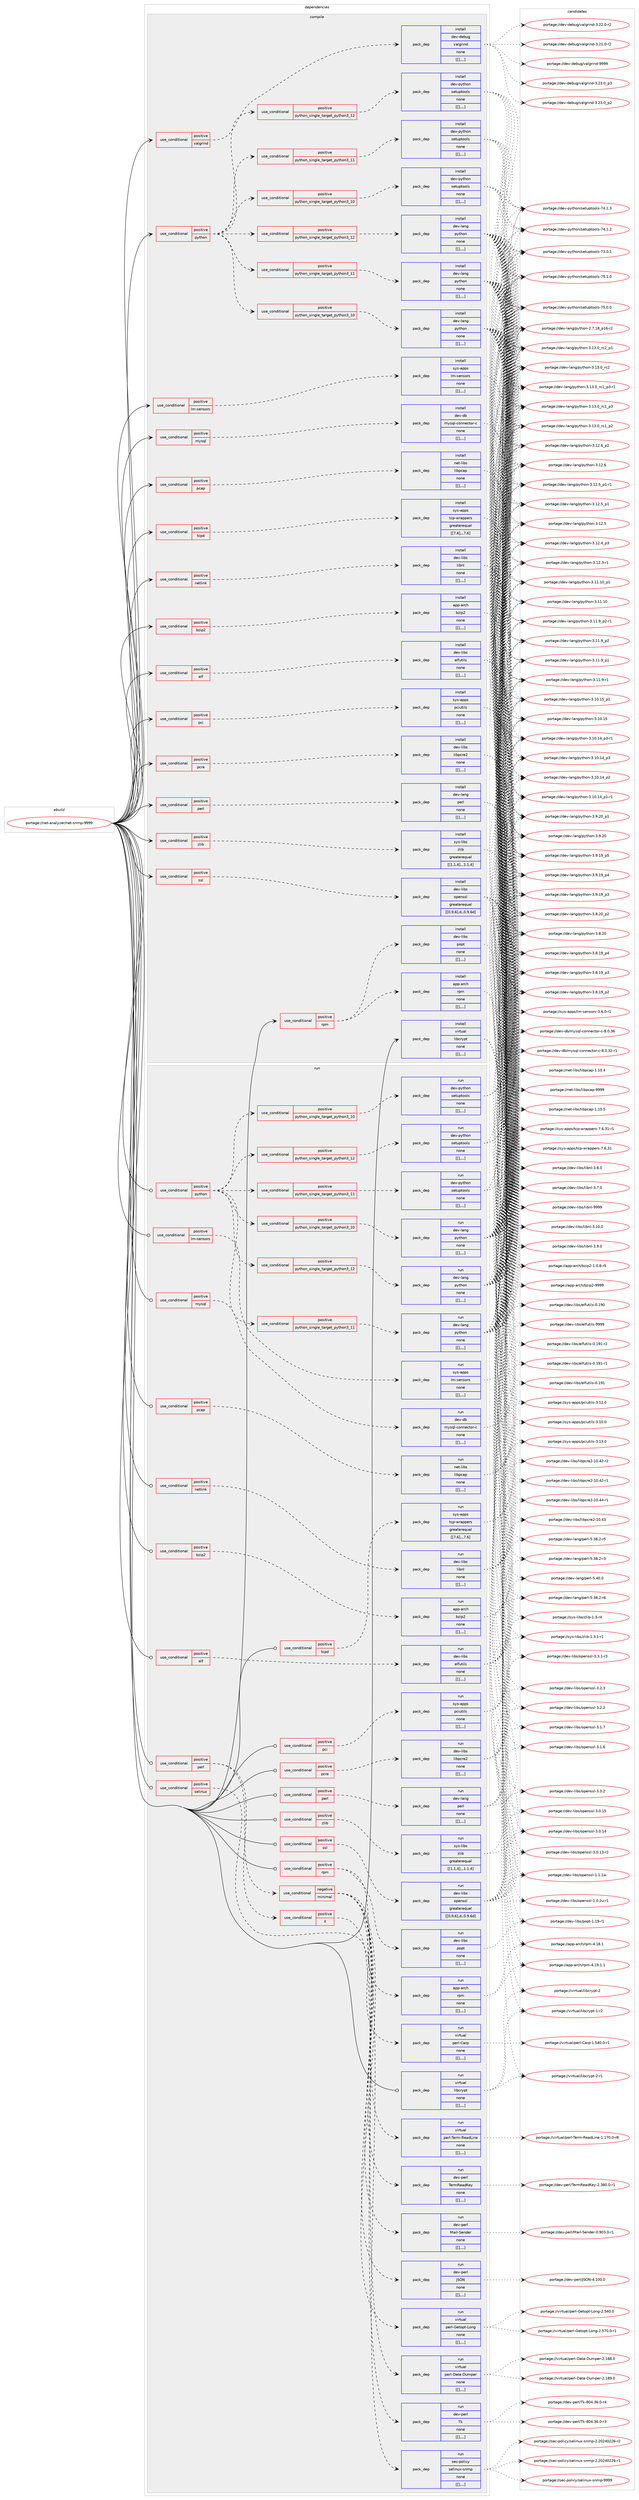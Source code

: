 digraph prolog {

# *************
# Graph options
# *************

newrank=true;
concentrate=true;
compound=true;
graph [rankdir=LR,fontname=Helvetica,fontsize=10,ranksep=1.5];#, ranksep=2.5, nodesep=0.2];
edge  [arrowhead=vee];
node  [fontname=Helvetica,fontsize=10];

# **********
# The ebuild
# **********

subgraph cluster_leftcol {
color=gray;
label=<<i>ebuild</i>>;
id [label="portage://net-analyzer/net-snmp-9999", color=red, width=4, href="../net-analyzer/net-snmp-9999.svg"];
}

# ****************
# The dependencies
# ****************

subgraph cluster_midcol {
color=gray;
label=<<i>dependencies</i>>;
subgraph cluster_compile {
fillcolor="#eeeeee";
style=filled;
label=<<i>compile</i>>;
subgraph cond91480 {
dependency350576 [label=<<TABLE BORDER="0" CELLBORDER="1" CELLSPACING="0" CELLPADDING="4"><TR><TD ROWSPAN="3" CELLPADDING="10">use_conditional</TD></TR><TR><TD>positive</TD></TR><TR><TD>bzip2</TD></TR></TABLE>>, shape=none, color=red];
subgraph pack256487 {
dependency350577 [label=<<TABLE BORDER="0" CELLBORDER="1" CELLSPACING="0" CELLPADDING="4" WIDTH="220"><TR><TD ROWSPAN="6" CELLPADDING="30">pack_dep</TD></TR><TR><TD WIDTH="110">install</TD></TR><TR><TD>app-arch</TD></TR><TR><TD>bzip2</TD></TR><TR><TD>none</TD></TR><TR><TD>[[],,,,]</TD></TR></TABLE>>, shape=none, color=blue];
}
dependency350576:e -> dependency350577:w [weight=20,style="dashed",arrowhead="vee"];
}
id:e -> dependency350576:w [weight=20,style="solid",arrowhead="vee"];
subgraph cond91481 {
dependency350578 [label=<<TABLE BORDER="0" CELLBORDER="1" CELLSPACING="0" CELLPADDING="4"><TR><TD ROWSPAN="3" CELLPADDING="10">use_conditional</TD></TR><TR><TD>positive</TD></TR><TR><TD>elf</TD></TR></TABLE>>, shape=none, color=red];
subgraph pack256488 {
dependency350579 [label=<<TABLE BORDER="0" CELLBORDER="1" CELLSPACING="0" CELLPADDING="4" WIDTH="220"><TR><TD ROWSPAN="6" CELLPADDING="30">pack_dep</TD></TR><TR><TD WIDTH="110">install</TD></TR><TR><TD>dev-libs</TD></TR><TR><TD>elfutils</TD></TR><TR><TD>none</TD></TR><TR><TD>[[],,,,]</TD></TR></TABLE>>, shape=none, color=blue];
}
dependency350578:e -> dependency350579:w [weight=20,style="dashed",arrowhead="vee"];
}
id:e -> dependency350578:w [weight=20,style="solid",arrowhead="vee"];
subgraph cond91482 {
dependency350580 [label=<<TABLE BORDER="0" CELLBORDER="1" CELLSPACING="0" CELLPADDING="4"><TR><TD ROWSPAN="3" CELLPADDING="10">use_conditional</TD></TR><TR><TD>positive</TD></TR><TR><TD>lm-sensors</TD></TR></TABLE>>, shape=none, color=red];
subgraph pack256489 {
dependency350581 [label=<<TABLE BORDER="0" CELLBORDER="1" CELLSPACING="0" CELLPADDING="4" WIDTH="220"><TR><TD ROWSPAN="6" CELLPADDING="30">pack_dep</TD></TR><TR><TD WIDTH="110">install</TD></TR><TR><TD>sys-apps</TD></TR><TR><TD>lm-sensors</TD></TR><TR><TD>none</TD></TR><TR><TD>[[],,,,]</TD></TR></TABLE>>, shape=none, color=blue];
}
dependency350580:e -> dependency350581:w [weight=20,style="dashed",arrowhead="vee"];
}
id:e -> dependency350580:w [weight=20,style="solid",arrowhead="vee"];
subgraph cond91483 {
dependency350582 [label=<<TABLE BORDER="0" CELLBORDER="1" CELLSPACING="0" CELLPADDING="4"><TR><TD ROWSPAN="3" CELLPADDING="10">use_conditional</TD></TR><TR><TD>positive</TD></TR><TR><TD>mysql</TD></TR></TABLE>>, shape=none, color=red];
subgraph pack256490 {
dependency350583 [label=<<TABLE BORDER="0" CELLBORDER="1" CELLSPACING="0" CELLPADDING="4" WIDTH="220"><TR><TD ROWSPAN="6" CELLPADDING="30">pack_dep</TD></TR><TR><TD WIDTH="110">install</TD></TR><TR><TD>dev-db</TD></TR><TR><TD>mysql-connector-c</TD></TR><TR><TD>none</TD></TR><TR><TD>[[],,,,]</TD></TR></TABLE>>, shape=none, color=blue];
}
dependency350582:e -> dependency350583:w [weight=20,style="dashed",arrowhead="vee"];
}
id:e -> dependency350582:w [weight=20,style="solid",arrowhead="vee"];
subgraph cond91484 {
dependency350584 [label=<<TABLE BORDER="0" CELLBORDER="1" CELLSPACING="0" CELLPADDING="4"><TR><TD ROWSPAN="3" CELLPADDING="10">use_conditional</TD></TR><TR><TD>positive</TD></TR><TR><TD>netlink</TD></TR></TABLE>>, shape=none, color=red];
subgraph pack256491 {
dependency350585 [label=<<TABLE BORDER="0" CELLBORDER="1" CELLSPACING="0" CELLPADDING="4" WIDTH="220"><TR><TD ROWSPAN="6" CELLPADDING="30">pack_dep</TD></TR><TR><TD WIDTH="110">install</TD></TR><TR><TD>dev-libs</TD></TR><TR><TD>libnl</TD></TR><TR><TD>none</TD></TR><TR><TD>[[],,,,]</TD></TR></TABLE>>, shape=none, color=blue];
}
dependency350584:e -> dependency350585:w [weight=20,style="dashed",arrowhead="vee"];
}
id:e -> dependency350584:w [weight=20,style="solid",arrowhead="vee"];
subgraph cond91485 {
dependency350586 [label=<<TABLE BORDER="0" CELLBORDER="1" CELLSPACING="0" CELLPADDING="4"><TR><TD ROWSPAN="3" CELLPADDING="10">use_conditional</TD></TR><TR><TD>positive</TD></TR><TR><TD>pcap</TD></TR></TABLE>>, shape=none, color=red];
subgraph pack256492 {
dependency350587 [label=<<TABLE BORDER="0" CELLBORDER="1" CELLSPACING="0" CELLPADDING="4" WIDTH="220"><TR><TD ROWSPAN="6" CELLPADDING="30">pack_dep</TD></TR><TR><TD WIDTH="110">install</TD></TR><TR><TD>net-libs</TD></TR><TR><TD>libpcap</TD></TR><TR><TD>none</TD></TR><TR><TD>[[],,,,]</TD></TR></TABLE>>, shape=none, color=blue];
}
dependency350586:e -> dependency350587:w [weight=20,style="dashed",arrowhead="vee"];
}
id:e -> dependency350586:w [weight=20,style="solid",arrowhead="vee"];
subgraph cond91486 {
dependency350588 [label=<<TABLE BORDER="0" CELLBORDER="1" CELLSPACING="0" CELLPADDING="4"><TR><TD ROWSPAN="3" CELLPADDING="10">use_conditional</TD></TR><TR><TD>positive</TD></TR><TR><TD>pci</TD></TR></TABLE>>, shape=none, color=red];
subgraph pack256493 {
dependency350589 [label=<<TABLE BORDER="0" CELLBORDER="1" CELLSPACING="0" CELLPADDING="4" WIDTH="220"><TR><TD ROWSPAN="6" CELLPADDING="30">pack_dep</TD></TR><TR><TD WIDTH="110">install</TD></TR><TR><TD>sys-apps</TD></TR><TR><TD>pciutils</TD></TR><TR><TD>none</TD></TR><TR><TD>[[],,,,]</TD></TR></TABLE>>, shape=none, color=blue];
}
dependency350588:e -> dependency350589:w [weight=20,style="dashed",arrowhead="vee"];
}
id:e -> dependency350588:w [weight=20,style="solid",arrowhead="vee"];
subgraph cond91487 {
dependency350590 [label=<<TABLE BORDER="0" CELLBORDER="1" CELLSPACING="0" CELLPADDING="4"><TR><TD ROWSPAN="3" CELLPADDING="10">use_conditional</TD></TR><TR><TD>positive</TD></TR><TR><TD>pcre</TD></TR></TABLE>>, shape=none, color=red];
subgraph pack256494 {
dependency350591 [label=<<TABLE BORDER="0" CELLBORDER="1" CELLSPACING="0" CELLPADDING="4" WIDTH="220"><TR><TD ROWSPAN="6" CELLPADDING="30">pack_dep</TD></TR><TR><TD WIDTH="110">install</TD></TR><TR><TD>dev-libs</TD></TR><TR><TD>libpcre2</TD></TR><TR><TD>none</TD></TR><TR><TD>[[],,,,]</TD></TR></TABLE>>, shape=none, color=blue];
}
dependency350590:e -> dependency350591:w [weight=20,style="dashed",arrowhead="vee"];
}
id:e -> dependency350590:w [weight=20,style="solid",arrowhead="vee"];
subgraph cond91488 {
dependency350592 [label=<<TABLE BORDER="0" CELLBORDER="1" CELLSPACING="0" CELLPADDING="4"><TR><TD ROWSPAN="3" CELLPADDING="10">use_conditional</TD></TR><TR><TD>positive</TD></TR><TR><TD>perl</TD></TR></TABLE>>, shape=none, color=red];
subgraph pack256495 {
dependency350593 [label=<<TABLE BORDER="0" CELLBORDER="1" CELLSPACING="0" CELLPADDING="4" WIDTH="220"><TR><TD ROWSPAN="6" CELLPADDING="30">pack_dep</TD></TR><TR><TD WIDTH="110">install</TD></TR><TR><TD>dev-lang</TD></TR><TR><TD>perl</TD></TR><TR><TD>none</TD></TR><TR><TD>[[],,,,]</TD></TR></TABLE>>, shape=none, color=blue];
}
dependency350592:e -> dependency350593:w [weight=20,style="dashed",arrowhead="vee"];
}
id:e -> dependency350592:w [weight=20,style="solid",arrowhead="vee"];
subgraph cond91489 {
dependency350594 [label=<<TABLE BORDER="0" CELLBORDER="1" CELLSPACING="0" CELLPADDING="4"><TR><TD ROWSPAN="3" CELLPADDING="10">use_conditional</TD></TR><TR><TD>positive</TD></TR><TR><TD>python</TD></TR></TABLE>>, shape=none, color=red];
subgraph cond91490 {
dependency350595 [label=<<TABLE BORDER="0" CELLBORDER="1" CELLSPACING="0" CELLPADDING="4"><TR><TD ROWSPAN="3" CELLPADDING="10">use_conditional</TD></TR><TR><TD>positive</TD></TR><TR><TD>python_single_target_python3_10</TD></TR></TABLE>>, shape=none, color=red];
subgraph pack256496 {
dependency350596 [label=<<TABLE BORDER="0" CELLBORDER="1" CELLSPACING="0" CELLPADDING="4" WIDTH="220"><TR><TD ROWSPAN="6" CELLPADDING="30">pack_dep</TD></TR><TR><TD WIDTH="110">install</TD></TR><TR><TD>dev-python</TD></TR><TR><TD>setuptools</TD></TR><TR><TD>none</TD></TR><TR><TD>[[],,,,]</TD></TR></TABLE>>, shape=none, color=blue];
}
dependency350595:e -> dependency350596:w [weight=20,style="dashed",arrowhead="vee"];
}
dependency350594:e -> dependency350595:w [weight=20,style="dashed",arrowhead="vee"];
subgraph cond91491 {
dependency350597 [label=<<TABLE BORDER="0" CELLBORDER="1" CELLSPACING="0" CELLPADDING="4"><TR><TD ROWSPAN="3" CELLPADDING="10">use_conditional</TD></TR><TR><TD>positive</TD></TR><TR><TD>python_single_target_python3_11</TD></TR></TABLE>>, shape=none, color=red];
subgraph pack256497 {
dependency350598 [label=<<TABLE BORDER="0" CELLBORDER="1" CELLSPACING="0" CELLPADDING="4" WIDTH="220"><TR><TD ROWSPAN="6" CELLPADDING="30">pack_dep</TD></TR><TR><TD WIDTH="110">install</TD></TR><TR><TD>dev-python</TD></TR><TR><TD>setuptools</TD></TR><TR><TD>none</TD></TR><TR><TD>[[],,,,]</TD></TR></TABLE>>, shape=none, color=blue];
}
dependency350597:e -> dependency350598:w [weight=20,style="dashed",arrowhead="vee"];
}
dependency350594:e -> dependency350597:w [weight=20,style="dashed",arrowhead="vee"];
subgraph cond91492 {
dependency350599 [label=<<TABLE BORDER="0" CELLBORDER="1" CELLSPACING="0" CELLPADDING="4"><TR><TD ROWSPAN="3" CELLPADDING="10">use_conditional</TD></TR><TR><TD>positive</TD></TR><TR><TD>python_single_target_python3_12</TD></TR></TABLE>>, shape=none, color=red];
subgraph pack256498 {
dependency350600 [label=<<TABLE BORDER="0" CELLBORDER="1" CELLSPACING="0" CELLPADDING="4" WIDTH="220"><TR><TD ROWSPAN="6" CELLPADDING="30">pack_dep</TD></TR><TR><TD WIDTH="110">install</TD></TR><TR><TD>dev-python</TD></TR><TR><TD>setuptools</TD></TR><TR><TD>none</TD></TR><TR><TD>[[],,,,]</TD></TR></TABLE>>, shape=none, color=blue];
}
dependency350599:e -> dependency350600:w [weight=20,style="dashed",arrowhead="vee"];
}
dependency350594:e -> dependency350599:w [weight=20,style="dashed",arrowhead="vee"];
subgraph cond91493 {
dependency350601 [label=<<TABLE BORDER="0" CELLBORDER="1" CELLSPACING="0" CELLPADDING="4"><TR><TD ROWSPAN="3" CELLPADDING="10">use_conditional</TD></TR><TR><TD>positive</TD></TR><TR><TD>python_single_target_python3_10</TD></TR></TABLE>>, shape=none, color=red];
subgraph pack256499 {
dependency350602 [label=<<TABLE BORDER="0" CELLBORDER="1" CELLSPACING="0" CELLPADDING="4" WIDTH="220"><TR><TD ROWSPAN="6" CELLPADDING="30">pack_dep</TD></TR><TR><TD WIDTH="110">install</TD></TR><TR><TD>dev-lang</TD></TR><TR><TD>python</TD></TR><TR><TD>none</TD></TR><TR><TD>[[],,,,]</TD></TR></TABLE>>, shape=none, color=blue];
}
dependency350601:e -> dependency350602:w [weight=20,style="dashed",arrowhead="vee"];
}
dependency350594:e -> dependency350601:w [weight=20,style="dashed",arrowhead="vee"];
subgraph cond91494 {
dependency350603 [label=<<TABLE BORDER="0" CELLBORDER="1" CELLSPACING="0" CELLPADDING="4"><TR><TD ROWSPAN="3" CELLPADDING="10">use_conditional</TD></TR><TR><TD>positive</TD></TR><TR><TD>python_single_target_python3_11</TD></TR></TABLE>>, shape=none, color=red];
subgraph pack256500 {
dependency350604 [label=<<TABLE BORDER="0" CELLBORDER="1" CELLSPACING="0" CELLPADDING="4" WIDTH="220"><TR><TD ROWSPAN="6" CELLPADDING="30">pack_dep</TD></TR><TR><TD WIDTH="110">install</TD></TR><TR><TD>dev-lang</TD></TR><TR><TD>python</TD></TR><TR><TD>none</TD></TR><TR><TD>[[],,,,]</TD></TR></TABLE>>, shape=none, color=blue];
}
dependency350603:e -> dependency350604:w [weight=20,style="dashed",arrowhead="vee"];
}
dependency350594:e -> dependency350603:w [weight=20,style="dashed",arrowhead="vee"];
subgraph cond91495 {
dependency350605 [label=<<TABLE BORDER="0" CELLBORDER="1" CELLSPACING="0" CELLPADDING="4"><TR><TD ROWSPAN="3" CELLPADDING="10">use_conditional</TD></TR><TR><TD>positive</TD></TR><TR><TD>python_single_target_python3_12</TD></TR></TABLE>>, shape=none, color=red];
subgraph pack256501 {
dependency350606 [label=<<TABLE BORDER="0" CELLBORDER="1" CELLSPACING="0" CELLPADDING="4" WIDTH="220"><TR><TD ROWSPAN="6" CELLPADDING="30">pack_dep</TD></TR><TR><TD WIDTH="110">install</TD></TR><TR><TD>dev-lang</TD></TR><TR><TD>python</TD></TR><TR><TD>none</TD></TR><TR><TD>[[],,,,]</TD></TR></TABLE>>, shape=none, color=blue];
}
dependency350605:e -> dependency350606:w [weight=20,style="dashed",arrowhead="vee"];
}
dependency350594:e -> dependency350605:w [weight=20,style="dashed",arrowhead="vee"];
}
id:e -> dependency350594:w [weight=20,style="solid",arrowhead="vee"];
subgraph cond91496 {
dependency350607 [label=<<TABLE BORDER="0" CELLBORDER="1" CELLSPACING="0" CELLPADDING="4"><TR><TD ROWSPAN="3" CELLPADDING="10">use_conditional</TD></TR><TR><TD>positive</TD></TR><TR><TD>rpm</TD></TR></TABLE>>, shape=none, color=red];
subgraph pack256502 {
dependency350608 [label=<<TABLE BORDER="0" CELLBORDER="1" CELLSPACING="0" CELLPADDING="4" WIDTH="220"><TR><TD ROWSPAN="6" CELLPADDING="30">pack_dep</TD></TR><TR><TD WIDTH="110">install</TD></TR><TR><TD>app-arch</TD></TR><TR><TD>rpm</TD></TR><TR><TD>none</TD></TR><TR><TD>[[],,,,]</TD></TR></TABLE>>, shape=none, color=blue];
}
dependency350607:e -> dependency350608:w [weight=20,style="dashed",arrowhead="vee"];
subgraph pack256503 {
dependency350609 [label=<<TABLE BORDER="0" CELLBORDER="1" CELLSPACING="0" CELLPADDING="4" WIDTH="220"><TR><TD ROWSPAN="6" CELLPADDING="30">pack_dep</TD></TR><TR><TD WIDTH="110">install</TD></TR><TR><TD>dev-libs</TD></TR><TR><TD>popt</TD></TR><TR><TD>none</TD></TR><TR><TD>[[],,,,]</TD></TR></TABLE>>, shape=none, color=blue];
}
dependency350607:e -> dependency350609:w [weight=20,style="dashed",arrowhead="vee"];
}
id:e -> dependency350607:w [weight=20,style="solid",arrowhead="vee"];
subgraph cond91497 {
dependency350610 [label=<<TABLE BORDER="0" CELLBORDER="1" CELLSPACING="0" CELLPADDING="4"><TR><TD ROWSPAN="3" CELLPADDING="10">use_conditional</TD></TR><TR><TD>positive</TD></TR><TR><TD>ssl</TD></TR></TABLE>>, shape=none, color=red];
subgraph pack256504 {
dependency350611 [label=<<TABLE BORDER="0" CELLBORDER="1" CELLSPACING="0" CELLPADDING="4" WIDTH="220"><TR><TD ROWSPAN="6" CELLPADDING="30">pack_dep</TD></TR><TR><TD WIDTH="110">install</TD></TR><TR><TD>dev-libs</TD></TR><TR><TD>openssl</TD></TR><TR><TD>greaterequal</TD></TR><TR><TD>[[0,9,6],d,,0.9.6d]</TD></TR></TABLE>>, shape=none, color=blue];
}
dependency350610:e -> dependency350611:w [weight=20,style="dashed",arrowhead="vee"];
}
id:e -> dependency350610:w [weight=20,style="solid",arrowhead="vee"];
subgraph cond91498 {
dependency350612 [label=<<TABLE BORDER="0" CELLBORDER="1" CELLSPACING="0" CELLPADDING="4"><TR><TD ROWSPAN="3" CELLPADDING="10">use_conditional</TD></TR><TR><TD>positive</TD></TR><TR><TD>tcpd</TD></TR></TABLE>>, shape=none, color=red];
subgraph pack256505 {
dependency350613 [label=<<TABLE BORDER="0" CELLBORDER="1" CELLSPACING="0" CELLPADDING="4" WIDTH="220"><TR><TD ROWSPAN="6" CELLPADDING="30">pack_dep</TD></TR><TR><TD WIDTH="110">install</TD></TR><TR><TD>sys-apps</TD></TR><TR><TD>tcp-wrappers</TD></TR><TR><TD>greaterequal</TD></TR><TR><TD>[[7,6],,,7.6]</TD></TR></TABLE>>, shape=none, color=blue];
}
dependency350612:e -> dependency350613:w [weight=20,style="dashed",arrowhead="vee"];
}
id:e -> dependency350612:w [weight=20,style="solid",arrowhead="vee"];
subgraph cond91499 {
dependency350614 [label=<<TABLE BORDER="0" CELLBORDER="1" CELLSPACING="0" CELLPADDING="4"><TR><TD ROWSPAN="3" CELLPADDING="10">use_conditional</TD></TR><TR><TD>positive</TD></TR><TR><TD>valgrind</TD></TR></TABLE>>, shape=none, color=red];
subgraph pack256506 {
dependency350615 [label=<<TABLE BORDER="0" CELLBORDER="1" CELLSPACING="0" CELLPADDING="4" WIDTH="220"><TR><TD ROWSPAN="6" CELLPADDING="30">pack_dep</TD></TR><TR><TD WIDTH="110">install</TD></TR><TR><TD>dev-debug</TD></TR><TR><TD>valgrind</TD></TR><TR><TD>none</TD></TR><TR><TD>[[],,,,]</TD></TR></TABLE>>, shape=none, color=blue];
}
dependency350614:e -> dependency350615:w [weight=20,style="dashed",arrowhead="vee"];
}
id:e -> dependency350614:w [weight=20,style="solid",arrowhead="vee"];
subgraph cond91500 {
dependency350616 [label=<<TABLE BORDER="0" CELLBORDER="1" CELLSPACING="0" CELLPADDING="4"><TR><TD ROWSPAN="3" CELLPADDING="10">use_conditional</TD></TR><TR><TD>positive</TD></TR><TR><TD>zlib</TD></TR></TABLE>>, shape=none, color=red];
subgraph pack256507 {
dependency350617 [label=<<TABLE BORDER="0" CELLBORDER="1" CELLSPACING="0" CELLPADDING="4" WIDTH="220"><TR><TD ROWSPAN="6" CELLPADDING="30">pack_dep</TD></TR><TR><TD WIDTH="110">install</TD></TR><TR><TD>sys-libs</TD></TR><TR><TD>zlib</TD></TR><TR><TD>greaterequal</TD></TR><TR><TD>[[1,1,4],,,1.1.4]</TD></TR></TABLE>>, shape=none, color=blue];
}
dependency350616:e -> dependency350617:w [weight=20,style="dashed",arrowhead="vee"];
}
id:e -> dependency350616:w [weight=20,style="solid",arrowhead="vee"];
subgraph pack256508 {
dependency350618 [label=<<TABLE BORDER="0" CELLBORDER="1" CELLSPACING="0" CELLPADDING="4" WIDTH="220"><TR><TD ROWSPAN="6" CELLPADDING="30">pack_dep</TD></TR><TR><TD WIDTH="110">install</TD></TR><TR><TD>virtual</TD></TR><TR><TD>libcrypt</TD></TR><TR><TD>none</TD></TR><TR><TD>[[],,,,]</TD></TR></TABLE>>, shape=none, color=blue];
}
id:e -> dependency350618:w [weight=20,style="solid",arrowhead="vee"];
}
subgraph cluster_compileandrun {
fillcolor="#eeeeee";
style=filled;
label=<<i>compile and run</i>>;
}
subgraph cluster_run {
fillcolor="#eeeeee";
style=filled;
label=<<i>run</i>>;
subgraph cond91501 {
dependency350619 [label=<<TABLE BORDER="0" CELLBORDER="1" CELLSPACING="0" CELLPADDING="4"><TR><TD ROWSPAN="3" CELLPADDING="10">use_conditional</TD></TR><TR><TD>positive</TD></TR><TR><TD>bzip2</TD></TR></TABLE>>, shape=none, color=red];
subgraph pack256509 {
dependency350620 [label=<<TABLE BORDER="0" CELLBORDER="1" CELLSPACING="0" CELLPADDING="4" WIDTH="220"><TR><TD ROWSPAN="6" CELLPADDING="30">pack_dep</TD></TR><TR><TD WIDTH="110">run</TD></TR><TR><TD>app-arch</TD></TR><TR><TD>bzip2</TD></TR><TR><TD>none</TD></TR><TR><TD>[[],,,,]</TD></TR></TABLE>>, shape=none, color=blue];
}
dependency350619:e -> dependency350620:w [weight=20,style="dashed",arrowhead="vee"];
}
id:e -> dependency350619:w [weight=20,style="solid",arrowhead="odot"];
subgraph cond91502 {
dependency350621 [label=<<TABLE BORDER="0" CELLBORDER="1" CELLSPACING="0" CELLPADDING="4"><TR><TD ROWSPAN="3" CELLPADDING="10">use_conditional</TD></TR><TR><TD>positive</TD></TR><TR><TD>elf</TD></TR></TABLE>>, shape=none, color=red];
subgraph pack256510 {
dependency350622 [label=<<TABLE BORDER="0" CELLBORDER="1" CELLSPACING="0" CELLPADDING="4" WIDTH="220"><TR><TD ROWSPAN="6" CELLPADDING="30">pack_dep</TD></TR><TR><TD WIDTH="110">run</TD></TR><TR><TD>dev-libs</TD></TR><TR><TD>elfutils</TD></TR><TR><TD>none</TD></TR><TR><TD>[[],,,,]</TD></TR></TABLE>>, shape=none, color=blue];
}
dependency350621:e -> dependency350622:w [weight=20,style="dashed",arrowhead="vee"];
}
id:e -> dependency350621:w [weight=20,style="solid",arrowhead="odot"];
subgraph cond91503 {
dependency350623 [label=<<TABLE BORDER="0" CELLBORDER="1" CELLSPACING="0" CELLPADDING="4"><TR><TD ROWSPAN="3" CELLPADDING="10">use_conditional</TD></TR><TR><TD>positive</TD></TR><TR><TD>lm-sensors</TD></TR></TABLE>>, shape=none, color=red];
subgraph pack256511 {
dependency350624 [label=<<TABLE BORDER="0" CELLBORDER="1" CELLSPACING="0" CELLPADDING="4" WIDTH="220"><TR><TD ROWSPAN="6" CELLPADDING="30">pack_dep</TD></TR><TR><TD WIDTH="110">run</TD></TR><TR><TD>sys-apps</TD></TR><TR><TD>lm-sensors</TD></TR><TR><TD>none</TD></TR><TR><TD>[[],,,,]</TD></TR></TABLE>>, shape=none, color=blue];
}
dependency350623:e -> dependency350624:w [weight=20,style="dashed",arrowhead="vee"];
}
id:e -> dependency350623:w [weight=20,style="solid",arrowhead="odot"];
subgraph cond91504 {
dependency350625 [label=<<TABLE BORDER="0" CELLBORDER="1" CELLSPACING="0" CELLPADDING="4"><TR><TD ROWSPAN="3" CELLPADDING="10">use_conditional</TD></TR><TR><TD>positive</TD></TR><TR><TD>mysql</TD></TR></TABLE>>, shape=none, color=red];
subgraph pack256512 {
dependency350626 [label=<<TABLE BORDER="0" CELLBORDER="1" CELLSPACING="0" CELLPADDING="4" WIDTH="220"><TR><TD ROWSPAN="6" CELLPADDING="30">pack_dep</TD></TR><TR><TD WIDTH="110">run</TD></TR><TR><TD>dev-db</TD></TR><TR><TD>mysql-connector-c</TD></TR><TR><TD>none</TD></TR><TR><TD>[[],,,,]</TD></TR></TABLE>>, shape=none, color=blue];
}
dependency350625:e -> dependency350626:w [weight=20,style="dashed",arrowhead="vee"];
}
id:e -> dependency350625:w [weight=20,style="solid",arrowhead="odot"];
subgraph cond91505 {
dependency350627 [label=<<TABLE BORDER="0" CELLBORDER="1" CELLSPACING="0" CELLPADDING="4"><TR><TD ROWSPAN="3" CELLPADDING="10">use_conditional</TD></TR><TR><TD>positive</TD></TR><TR><TD>netlink</TD></TR></TABLE>>, shape=none, color=red];
subgraph pack256513 {
dependency350628 [label=<<TABLE BORDER="0" CELLBORDER="1" CELLSPACING="0" CELLPADDING="4" WIDTH="220"><TR><TD ROWSPAN="6" CELLPADDING="30">pack_dep</TD></TR><TR><TD WIDTH="110">run</TD></TR><TR><TD>dev-libs</TD></TR><TR><TD>libnl</TD></TR><TR><TD>none</TD></TR><TR><TD>[[],,,,]</TD></TR></TABLE>>, shape=none, color=blue];
}
dependency350627:e -> dependency350628:w [weight=20,style="dashed",arrowhead="vee"];
}
id:e -> dependency350627:w [weight=20,style="solid",arrowhead="odot"];
subgraph cond91506 {
dependency350629 [label=<<TABLE BORDER="0" CELLBORDER="1" CELLSPACING="0" CELLPADDING="4"><TR><TD ROWSPAN="3" CELLPADDING="10">use_conditional</TD></TR><TR><TD>positive</TD></TR><TR><TD>pcap</TD></TR></TABLE>>, shape=none, color=red];
subgraph pack256514 {
dependency350630 [label=<<TABLE BORDER="0" CELLBORDER="1" CELLSPACING="0" CELLPADDING="4" WIDTH="220"><TR><TD ROWSPAN="6" CELLPADDING="30">pack_dep</TD></TR><TR><TD WIDTH="110">run</TD></TR><TR><TD>net-libs</TD></TR><TR><TD>libpcap</TD></TR><TR><TD>none</TD></TR><TR><TD>[[],,,,]</TD></TR></TABLE>>, shape=none, color=blue];
}
dependency350629:e -> dependency350630:w [weight=20,style="dashed",arrowhead="vee"];
}
id:e -> dependency350629:w [weight=20,style="solid",arrowhead="odot"];
subgraph cond91507 {
dependency350631 [label=<<TABLE BORDER="0" CELLBORDER="1" CELLSPACING="0" CELLPADDING="4"><TR><TD ROWSPAN="3" CELLPADDING="10">use_conditional</TD></TR><TR><TD>positive</TD></TR><TR><TD>pci</TD></TR></TABLE>>, shape=none, color=red];
subgraph pack256515 {
dependency350632 [label=<<TABLE BORDER="0" CELLBORDER="1" CELLSPACING="0" CELLPADDING="4" WIDTH="220"><TR><TD ROWSPAN="6" CELLPADDING="30">pack_dep</TD></TR><TR><TD WIDTH="110">run</TD></TR><TR><TD>sys-apps</TD></TR><TR><TD>pciutils</TD></TR><TR><TD>none</TD></TR><TR><TD>[[],,,,]</TD></TR></TABLE>>, shape=none, color=blue];
}
dependency350631:e -> dependency350632:w [weight=20,style="dashed",arrowhead="vee"];
}
id:e -> dependency350631:w [weight=20,style="solid",arrowhead="odot"];
subgraph cond91508 {
dependency350633 [label=<<TABLE BORDER="0" CELLBORDER="1" CELLSPACING="0" CELLPADDING="4"><TR><TD ROWSPAN="3" CELLPADDING="10">use_conditional</TD></TR><TR><TD>positive</TD></TR><TR><TD>pcre</TD></TR></TABLE>>, shape=none, color=red];
subgraph pack256516 {
dependency350634 [label=<<TABLE BORDER="0" CELLBORDER="1" CELLSPACING="0" CELLPADDING="4" WIDTH="220"><TR><TD ROWSPAN="6" CELLPADDING="30">pack_dep</TD></TR><TR><TD WIDTH="110">run</TD></TR><TR><TD>dev-libs</TD></TR><TR><TD>libpcre2</TD></TR><TR><TD>none</TD></TR><TR><TD>[[],,,,]</TD></TR></TABLE>>, shape=none, color=blue];
}
dependency350633:e -> dependency350634:w [weight=20,style="dashed",arrowhead="vee"];
}
id:e -> dependency350633:w [weight=20,style="solid",arrowhead="odot"];
subgraph cond91509 {
dependency350635 [label=<<TABLE BORDER="0" CELLBORDER="1" CELLSPACING="0" CELLPADDING="4"><TR><TD ROWSPAN="3" CELLPADDING="10">use_conditional</TD></TR><TR><TD>positive</TD></TR><TR><TD>perl</TD></TR></TABLE>>, shape=none, color=red];
subgraph cond91510 {
dependency350636 [label=<<TABLE BORDER="0" CELLBORDER="1" CELLSPACING="0" CELLPADDING="4"><TR><TD ROWSPAN="3" CELLPADDING="10">use_conditional</TD></TR><TR><TD>positive</TD></TR><TR><TD>X</TD></TR></TABLE>>, shape=none, color=red];
subgraph pack256517 {
dependency350637 [label=<<TABLE BORDER="0" CELLBORDER="1" CELLSPACING="0" CELLPADDING="4" WIDTH="220"><TR><TD ROWSPAN="6" CELLPADDING="30">pack_dep</TD></TR><TR><TD WIDTH="110">run</TD></TR><TR><TD>dev-perl</TD></TR><TR><TD>Tk</TD></TR><TR><TD>none</TD></TR><TR><TD>[[],,,,]</TD></TR></TABLE>>, shape=none, color=blue];
}
dependency350636:e -> dependency350637:w [weight=20,style="dashed",arrowhead="vee"];
}
dependency350635:e -> dependency350636:w [weight=20,style="dashed",arrowhead="vee"];
subgraph cond91511 {
dependency350638 [label=<<TABLE BORDER="0" CELLBORDER="1" CELLSPACING="0" CELLPADDING="4"><TR><TD ROWSPAN="3" CELLPADDING="10">use_conditional</TD></TR><TR><TD>negative</TD></TR><TR><TD>minimal</TD></TR></TABLE>>, shape=none, color=red];
subgraph pack256518 {
dependency350639 [label=<<TABLE BORDER="0" CELLBORDER="1" CELLSPACING="0" CELLPADDING="4" WIDTH="220"><TR><TD ROWSPAN="6" CELLPADDING="30">pack_dep</TD></TR><TR><TD WIDTH="110">run</TD></TR><TR><TD>virtual</TD></TR><TR><TD>perl-Carp</TD></TR><TR><TD>none</TD></TR><TR><TD>[[],,,,]</TD></TR></TABLE>>, shape=none, color=blue];
}
dependency350638:e -> dependency350639:w [weight=20,style="dashed",arrowhead="vee"];
subgraph pack256519 {
dependency350640 [label=<<TABLE BORDER="0" CELLBORDER="1" CELLSPACING="0" CELLPADDING="4" WIDTH="220"><TR><TD ROWSPAN="6" CELLPADDING="30">pack_dep</TD></TR><TR><TD WIDTH="110">run</TD></TR><TR><TD>virtual</TD></TR><TR><TD>perl-Data-Dumper</TD></TR><TR><TD>none</TD></TR><TR><TD>[[],,,,]</TD></TR></TABLE>>, shape=none, color=blue];
}
dependency350638:e -> dependency350640:w [weight=20,style="dashed",arrowhead="vee"];
subgraph pack256520 {
dependency350641 [label=<<TABLE BORDER="0" CELLBORDER="1" CELLSPACING="0" CELLPADDING="4" WIDTH="220"><TR><TD ROWSPAN="6" CELLPADDING="30">pack_dep</TD></TR><TR><TD WIDTH="110">run</TD></TR><TR><TD>virtual</TD></TR><TR><TD>perl-Getopt-Long</TD></TR><TR><TD>none</TD></TR><TR><TD>[[],,,,]</TD></TR></TABLE>>, shape=none, color=blue];
}
dependency350638:e -> dependency350641:w [weight=20,style="dashed",arrowhead="vee"];
subgraph pack256521 {
dependency350642 [label=<<TABLE BORDER="0" CELLBORDER="1" CELLSPACING="0" CELLPADDING="4" WIDTH="220"><TR><TD ROWSPAN="6" CELLPADDING="30">pack_dep</TD></TR><TR><TD WIDTH="110">run</TD></TR><TR><TD>dev-perl</TD></TR><TR><TD>JSON</TD></TR><TR><TD>none</TD></TR><TR><TD>[[],,,,]</TD></TR></TABLE>>, shape=none, color=blue];
}
dependency350638:e -> dependency350642:w [weight=20,style="dashed",arrowhead="vee"];
subgraph pack256522 {
dependency350643 [label=<<TABLE BORDER="0" CELLBORDER="1" CELLSPACING="0" CELLPADDING="4" WIDTH="220"><TR><TD ROWSPAN="6" CELLPADDING="30">pack_dep</TD></TR><TR><TD WIDTH="110">run</TD></TR><TR><TD>dev-perl</TD></TR><TR><TD>Mail-Sender</TD></TR><TR><TD>none</TD></TR><TR><TD>[[],,,,]</TD></TR></TABLE>>, shape=none, color=blue];
}
dependency350638:e -> dependency350643:w [weight=20,style="dashed",arrowhead="vee"];
subgraph pack256523 {
dependency350644 [label=<<TABLE BORDER="0" CELLBORDER="1" CELLSPACING="0" CELLPADDING="4" WIDTH="220"><TR><TD ROWSPAN="6" CELLPADDING="30">pack_dep</TD></TR><TR><TD WIDTH="110">run</TD></TR><TR><TD>dev-perl</TD></TR><TR><TD>TermReadKey</TD></TR><TR><TD>none</TD></TR><TR><TD>[[],,,,]</TD></TR></TABLE>>, shape=none, color=blue];
}
dependency350638:e -> dependency350644:w [weight=20,style="dashed",arrowhead="vee"];
subgraph pack256524 {
dependency350645 [label=<<TABLE BORDER="0" CELLBORDER="1" CELLSPACING="0" CELLPADDING="4" WIDTH="220"><TR><TD ROWSPAN="6" CELLPADDING="30">pack_dep</TD></TR><TR><TD WIDTH="110">run</TD></TR><TR><TD>virtual</TD></TR><TR><TD>perl-Term-ReadLine</TD></TR><TR><TD>none</TD></TR><TR><TD>[[],,,,]</TD></TR></TABLE>>, shape=none, color=blue];
}
dependency350638:e -> dependency350645:w [weight=20,style="dashed",arrowhead="vee"];
}
dependency350635:e -> dependency350638:w [weight=20,style="dashed",arrowhead="vee"];
}
id:e -> dependency350635:w [weight=20,style="solid",arrowhead="odot"];
subgraph cond91512 {
dependency350646 [label=<<TABLE BORDER="0" CELLBORDER="1" CELLSPACING="0" CELLPADDING="4"><TR><TD ROWSPAN="3" CELLPADDING="10">use_conditional</TD></TR><TR><TD>positive</TD></TR><TR><TD>perl</TD></TR></TABLE>>, shape=none, color=red];
subgraph pack256525 {
dependency350647 [label=<<TABLE BORDER="0" CELLBORDER="1" CELLSPACING="0" CELLPADDING="4" WIDTH="220"><TR><TD ROWSPAN="6" CELLPADDING="30">pack_dep</TD></TR><TR><TD WIDTH="110">run</TD></TR><TR><TD>dev-lang</TD></TR><TR><TD>perl</TD></TR><TR><TD>none</TD></TR><TR><TD>[[],,,,]</TD></TR></TABLE>>, shape=none, color=blue];
}
dependency350646:e -> dependency350647:w [weight=20,style="dashed",arrowhead="vee"];
}
id:e -> dependency350646:w [weight=20,style="solid",arrowhead="odot"];
subgraph cond91513 {
dependency350648 [label=<<TABLE BORDER="0" CELLBORDER="1" CELLSPACING="0" CELLPADDING="4"><TR><TD ROWSPAN="3" CELLPADDING="10">use_conditional</TD></TR><TR><TD>positive</TD></TR><TR><TD>python</TD></TR></TABLE>>, shape=none, color=red];
subgraph cond91514 {
dependency350649 [label=<<TABLE BORDER="0" CELLBORDER="1" CELLSPACING="0" CELLPADDING="4"><TR><TD ROWSPAN="3" CELLPADDING="10">use_conditional</TD></TR><TR><TD>positive</TD></TR><TR><TD>python_single_target_python3_10</TD></TR></TABLE>>, shape=none, color=red];
subgraph pack256526 {
dependency350650 [label=<<TABLE BORDER="0" CELLBORDER="1" CELLSPACING="0" CELLPADDING="4" WIDTH="220"><TR><TD ROWSPAN="6" CELLPADDING="30">pack_dep</TD></TR><TR><TD WIDTH="110">run</TD></TR><TR><TD>dev-python</TD></TR><TR><TD>setuptools</TD></TR><TR><TD>none</TD></TR><TR><TD>[[],,,,]</TD></TR></TABLE>>, shape=none, color=blue];
}
dependency350649:e -> dependency350650:w [weight=20,style="dashed",arrowhead="vee"];
}
dependency350648:e -> dependency350649:w [weight=20,style="dashed",arrowhead="vee"];
subgraph cond91515 {
dependency350651 [label=<<TABLE BORDER="0" CELLBORDER="1" CELLSPACING="0" CELLPADDING="4"><TR><TD ROWSPAN="3" CELLPADDING="10">use_conditional</TD></TR><TR><TD>positive</TD></TR><TR><TD>python_single_target_python3_11</TD></TR></TABLE>>, shape=none, color=red];
subgraph pack256527 {
dependency350652 [label=<<TABLE BORDER="0" CELLBORDER="1" CELLSPACING="0" CELLPADDING="4" WIDTH="220"><TR><TD ROWSPAN="6" CELLPADDING="30">pack_dep</TD></TR><TR><TD WIDTH="110">run</TD></TR><TR><TD>dev-python</TD></TR><TR><TD>setuptools</TD></TR><TR><TD>none</TD></TR><TR><TD>[[],,,,]</TD></TR></TABLE>>, shape=none, color=blue];
}
dependency350651:e -> dependency350652:w [weight=20,style="dashed",arrowhead="vee"];
}
dependency350648:e -> dependency350651:w [weight=20,style="dashed",arrowhead="vee"];
subgraph cond91516 {
dependency350653 [label=<<TABLE BORDER="0" CELLBORDER="1" CELLSPACING="0" CELLPADDING="4"><TR><TD ROWSPAN="3" CELLPADDING="10">use_conditional</TD></TR><TR><TD>positive</TD></TR><TR><TD>python_single_target_python3_12</TD></TR></TABLE>>, shape=none, color=red];
subgraph pack256528 {
dependency350654 [label=<<TABLE BORDER="0" CELLBORDER="1" CELLSPACING="0" CELLPADDING="4" WIDTH="220"><TR><TD ROWSPAN="6" CELLPADDING="30">pack_dep</TD></TR><TR><TD WIDTH="110">run</TD></TR><TR><TD>dev-python</TD></TR><TR><TD>setuptools</TD></TR><TR><TD>none</TD></TR><TR><TD>[[],,,,]</TD></TR></TABLE>>, shape=none, color=blue];
}
dependency350653:e -> dependency350654:w [weight=20,style="dashed",arrowhead="vee"];
}
dependency350648:e -> dependency350653:w [weight=20,style="dashed",arrowhead="vee"];
subgraph cond91517 {
dependency350655 [label=<<TABLE BORDER="0" CELLBORDER="1" CELLSPACING="0" CELLPADDING="4"><TR><TD ROWSPAN="3" CELLPADDING="10">use_conditional</TD></TR><TR><TD>positive</TD></TR><TR><TD>python_single_target_python3_10</TD></TR></TABLE>>, shape=none, color=red];
subgraph pack256529 {
dependency350656 [label=<<TABLE BORDER="0" CELLBORDER="1" CELLSPACING="0" CELLPADDING="4" WIDTH="220"><TR><TD ROWSPAN="6" CELLPADDING="30">pack_dep</TD></TR><TR><TD WIDTH="110">run</TD></TR><TR><TD>dev-lang</TD></TR><TR><TD>python</TD></TR><TR><TD>none</TD></TR><TR><TD>[[],,,,]</TD></TR></TABLE>>, shape=none, color=blue];
}
dependency350655:e -> dependency350656:w [weight=20,style="dashed",arrowhead="vee"];
}
dependency350648:e -> dependency350655:w [weight=20,style="dashed",arrowhead="vee"];
subgraph cond91518 {
dependency350657 [label=<<TABLE BORDER="0" CELLBORDER="1" CELLSPACING="0" CELLPADDING="4"><TR><TD ROWSPAN="3" CELLPADDING="10">use_conditional</TD></TR><TR><TD>positive</TD></TR><TR><TD>python_single_target_python3_11</TD></TR></TABLE>>, shape=none, color=red];
subgraph pack256530 {
dependency350658 [label=<<TABLE BORDER="0" CELLBORDER="1" CELLSPACING="0" CELLPADDING="4" WIDTH="220"><TR><TD ROWSPAN="6" CELLPADDING="30">pack_dep</TD></TR><TR><TD WIDTH="110">run</TD></TR><TR><TD>dev-lang</TD></TR><TR><TD>python</TD></TR><TR><TD>none</TD></TR><TR><TD>[[],,,,]</TD></TR></TABLE>>, shape=none, color=blue];
}
dependency350657:e -> dependency350658:w [weight=20,style="dashed",arrowhead="vee"];
}
dependency350648:e -> dependency350657:w [weight=20,style="dashed",arrowhead="vee"];
subgraph cond91519 {
dependency350659 [label=<<TABLE BORDER="0" CELLBORDER="1" CELLSPACING="0" CELLPADDING="4"><TR><TD ROWSPAN="3" CELLPADDING="10">use_conditional</TD></TR><TR><TD>positive</TD></TR><TR><TD>python_single_target_python3_12</TD></TR></TABLE>>, shape=none, color=red];
subgraph pack256531 {
dependency350660 [label=<<TABLE BORDER="0" CELLBORDER="1" CELLSPACING="0" CELLPADDING="4" WIDTH="220"><TR><TD ROWSPAN="6" CELLPADDING="30">pack_dep</TD></TR><TR><TD WIDTH="110">run</TD></TR><TR><TD>dev-lang</TD></TR><TR><TD>python</TD></TR><TR><TD>none</TD></TR><TR><TD>[[],,,,]</TD></TR></TABLE>>, shape=none, color=blue];
}
dependency350659:e -> dependency350660:w [weight=20,style="dashed",arrowhead="vee"];
}
dependency350648:e -> dependency350659:w [weight=20,style="dashed",arrowhead="vee"];
}
id:e -> dependency350648:w [weight=20,style="solid",arrowhead="odot"];
subgraph cond91520 {
dependency350661 [label=<<TABLE BORDER="0" CELLBORDER="1" CELLSPACING="0" CELLPADDING="4"><TR><TD ROWSPAN="3" CELLPADDING="10">use_conditional</TD></TR><TR><TD>positive</TD></TR><TR><TD>rpm</TD></TR></TABLE>>, shape=none, color=red];
subgraph pack256532 {
dependency350662 [label=<<TABLE BORDER="0" CELLBORDER="1" CELLSPACING="0" CELLPADDING="4" WIDTH="220"><TR><TD ROWSPAN="6" CELLPADDING="30">pack_dep</TD></TR><TR><TD WIDTH="110">run</TD></TR><TR><TD>app-arch</TD></TR><TR><TD>rpm</TD></TR><TR><TD>none</TD></TR><TR><TD>[[],,,,]</TD></TR></TABLE>>, shape=none, color=blue];
}
dependency350661:e -> dependency350662:w [weight=20,style="dashed",arrowhead="vee"];
subgraph pack256533 {
dependency350663 [label=<<TABLE BORDER="0" CELLBORDER="1" CELLSPACING="0" CELLPADDING="4" WIDTH="220"><TR><TD ROWSPAN="6" CELLPADDING="30">pack_dep</TD></TR><TR><TD WIDTH="110">run</TD></TR><TR><TD>dev-libs</TD></TR><TR><TD>popt</TD></TR><TR><TD>none</TD></TR><TR><TD>[[],,,,]</TD></TR></TABLE>>, shape=none, color=blue];
}
dependency350661:e -> dependency350663:w [weight=20,style="dashed",arrowhead="vee"];
}
id:e -> dependency350661:w [weight=20,style="solid",arrowhead="odot"];
subgraph cond91521 {
dependency350664 [label=<<TABLE BORDER="0" CELLBORDER="1" CELLSPACING="0" CELLPADDING="4"><TR><TD ROWSPAN="3" CELLPADDING="10">use_conditional</TD></TR><TR><TD>positive</TD></TR><TR><TD>selinux</TD></TR></TABLE>>, shape=none, color=red];
subgraph pack256534 {
dependency350665 [label=<<TABLE BORDER="0" CELLBORDER="1" CELLSPACING="0" CELLPADDING="4" WIDTH="220"><TR><TD ROWSPAN="6" CELLPADDING="30">pack_dep</TD></TR><TR><TD WIDTH="110">run</TD></TR><TR><TD>sec-policy</TD></TR><TR><TD>selinux-snmp</TD></TR><TR><TD>none</TD></TR><TR><TD>[[],,,,]</TD></TR></TABLE>>, shape=none, color=blue];
}
dependency350664:e -> dependency350665:w [weight=20,style="dashed",arrowhead="vee"];
}
id:e -> dependency350664:w [weight=20,style="solid",arrowhead="odot"];
subgraph cond91522 {
dependency350666 [label=<<TABLE BORDER="0" CELLBORDER="1" CELLSPACING="0" CELLPADDING="4"><TR><TD ROWSPAN="3" CELLPADDING="10">use_conditional</TD></TR><TR><TD>positive</TD></TR><TR><TD>ssl</TD></TR></TABLE>>, shape=none, color=red];
subgraph pack256535 {
dependency350667 [label=<<TABLE BORDER="0" CELLBORDER="1" CELLSPACING="0" CELLPADDING="4" WIDTH="220"><TR><TD ROWSPAN="6" CELLPADDING="30">pack_dep</TD></TR><TR><TD WIDTH="110">run</TD></TR><TR><TD>dev-libs</TD></TR><TR><TD>openssl</TD></TR><TR><TD>greaterequal</TD></TR><TR><TD>[[0,9,6],d,,0.9.6d]</TD></TR></TABLE>>, shape=none, color=blue];
}
dependency350666:e -> dependency350667:w [weight=20,style="dashed",arrowhead="vee"];
}
id:e -> dependency350666:w [weight=20,style="solid",arrowhead="odot"];
subgraph cond91523 {
dependency350668 [label=<<TABLE BORDER="0" CELLBORDER="1" CELLSPACING="0" CELLPADDING="4"><TR><TD ROWSPAN="3" CELLPADDING="10">use_conditional</TD></TR><TR><TD>positive</TD></TR><TR><TD>tcpd</TD></TR></TABLE>>, shape=none, color=red];
subgraph pack256536 {
dependency350669 [label=<<TABLE BORDER="0" CELLBORDER="1" CELLSPACING="0" CELLPADDING="4" WIDTH="220"><TR><TD ROWSPAN="6" CELLPADDING="30">pack_dep</TD></TR><TR><TD WIDTH="110">run</TD></TR><TR><TD>sys-apps</TD></TR><TR><TD>tcp-wrappers</TD></TR><TR><TD>greaterequal</TD></TR><TR><TD>[[7,6],,,7.6]</TD></TR></TABLE>>, shape=none, color=blue];
}
dependency350668:e -> dependency350669:w [weight=20,style="dashed",arrowhead="vee"];
}
id:e -> dependency350668:w [weight=20,style="solid",arrowhead="odot"];
subgraph cond91524 {
dependency350670 [label=<<TABLE BORDER="0" CELLBORDER="1" CELLSPACING="0" CELLPADDING="4"><TR><TD ROWSPAN="3" CELLPADDING="10">use_conditional</TD></TR><TR><TD>positive</TD></TR><TR><TD>zlib</TD></TR></TABLE>>, shape=none, color=red];
subgraph pack256537 {
dependency350671 [label=<<TABLE BORDER="0" CELLBORDER="1" CELLSPACING="0" CELLPADDING="4" WIDTH="220"><TR><TD ROWSPAN="6" CELLPADDING="30">pack_dep</TD></TR><TR><TD WIDTH="110">run</TD></TR><TR><TD>sys-libs</TD></TR><TR><TD>zlib</TD></TR><TR><TD>greaterequal</TD></TR><TR><TD>[[1,1,4],,,1.1.4]</TD></TR></TABLE>>, shape=none, color=blue];
}
dependency350670:e -> dependency350671:w [weight=20,style="dashed",arrowhead="vee"];
}
id:e -> dependency350670:w [weight=20,style="solid",arrowhead="odot"];
subgraph pack256538 {
dependency350672 [label=<<TABLE BORDER="0" CELLBORDER="1" CELLSPACING="0" CELLPADDING="4" WIDTH="220"><TR><TD ROWSPAN="6" CELLPADDING="30">pack_dep</TD></TR><TR><TD WIDTH="110">run</TD></TR><TR><TD>virtual</TD></TR><TR><TD>libcrypt</TD></TR><TR><TD>none</TD></TR><TR><TD>[[],,,,]</TD></TR></TABLE>>, shape=none, color=blue];
}
id:e -> dependency350672:w [weight=20,style="solid",arrowhead="odot"];
}
}

# **************
# The candidates
# **************

subgraph cluster_choices {
rank=same;
color=gray;
label=<<i>candidates</i>>;

subgraph choice256487 {
color=black;
nodesep=1;
choice971121124597114991044798122105112504557575757 [label="portage://app-arch/bzip2-9999", color=red, width=4,href="../app-arch/bzip2-9999.svg"];
choice971121124597114991044798122105112504549464846564511453 [label="portage://app-arch/bzip2-1.0.8-r5", color=red, width=4,href="../app-arch/bzip2-1.0.8-r5.svg"];
dependency350577:e -> choice971121124597114991044798122105112504557575757:w [style=dotted,weight="100"];
dependency350577:e -> choice971121124597114991044798122105112504549464846564511453:w [style=dotted,weight="100"];
}
subgraph choice256488 {
color=black;
nodesep=1;
choice1001011184510810598115471011081021171161051081154557575757 [label="portage://dev-libs/elfutils-9999", color=red, width=4,href="../dev-libs/elfutils-9999.svg"];
choice1001011184510810598115471011081021171161051081154548464957494511450 [label="portage://dev-libs/elfutils-0.191-r2", color=red, width=4,href="../dev-libs/elfutils-0.191-r2.svg"];
choice1001011184510810598115471011081021171161051081154548464957494511449 [label="portage://dev-libs/elfutils-0.191-r1", color=red, width=4,href="../dev-libs/elfutils-0.191-r1.svg"];
choice100101118451081059811547101108102117116105108115454846495749 [label="portage://dev-libs/elfutils-0.191", color=red, width=4,href="../dev-libs/elfutils-0.191.svg"];
choice100101118451081059811547101108102117116105108115454846495748 [label="portage://dev-libs/elfutils-0.190", color=red, width=4,href="../dev-libs/elfutils-0.190.svg"];
dependency350579:e -> choice1001011184510810598115471011081021171161051081154557575757:w [style=dotted,weight="100"];
dependency350579:e -> choice1001011184510810598115471011081021171161051081154548464957494511450:w [style=dotted,weight="100"];
dependency350579:e -> choice1001011184510810598115471011081021171161051081154548464957494511449:w [style=dotted,weight="100"];
dependency350579:e -> choice100101118451081059811547101108102117116105108115454846495749:w [style=dotted,weight="100"];
dependency350579:e -> choice100101118451081059811547101108102117116105108115454846495748:w [style=dotted,weight="100"];
}
subgraph choice256489 {
color=black;
nodesep=1;
choice115121115459711211211547108109451151011101151111141154551465446484511449 [label="portage://sys-apps/lm-sensors-3.6.0-r1", color=red, width=4,href="../sys-apps/lm-sensors-3.6.0-r1.svg"];
dependency350581:e -> choice115121115459711211211547108109451151011101151111141154551465446484511449:w [style=dotted,weight="100"];
}
subgraph choice256490 {
color=black;
nodesep=1;
choice100101118451009847109121115113108459911111011010199116111114459945564648465154 [label="portage://dev-db/mysql-connector-c-8.0.36", color=red, width=4,href="../dev-db/mysql-connector-c-8.0.36.svg"];
choice1001011184510098471091211151131084599111110110101991161111144599455646484651504511449 [label="portage://dev-db/mysql-connector-c-8.0.32-r1", color=red, width=4,href="../dev-db/mysql-connector-c-8.0.32-r1.svg"];
dependency350583:e -> choice100101118451009847109121115113108459911111011010199116111114459945564648465154:w [style=dotted,weight="100"];
dependency350583:e -> choice1001011184510098471091211151131084599111110110101991161111144599455646484651504511449:w [style=dotted,weight="100"];
}
subgraph choice256491 {
color=black;
nodesep=1;
choice100101118451081059811547108105981101084557575757 [label="portage://dev-libs/libnl-9999", color=red, width=4,href="../dev-libs/libnl-9999.svg"];
choice1001011184510810598115471081059811010845514649484648 [label="portage://dev-libs/libnl-3.10.0", color=red, width=4,href="../dev-libs/libnl-3.10.0.svg"];
choice10010111845108105981154710810598110108455146574648 [label="portage://dev-libs/libnl-3.9.0", color=red, width=4,href="../dev-libs/libnl-3.9.0.svg"];
choice10010111845108105981154710810598110108455146564648 [label="portage://dev-libs/libnl-3.8.0", color=red, width=4,href="../dev-libs/libnl-3.8.0.svg"];
choice10010111845108105981154710810598110108455146554648 [label="portage://dev-libs/libnl-3.7.0", color=red, width=4,href="../dev-libs/libnl-3.7.0.svg"];
dependency350585:e -> choice100101118451081059811547108105981101084557575757:w [style=dotted,weight="100"];
dependency350585:e -> choice1001011184510810598115471081059811010845514649484648:w [style=dotted,weight="100"];
dependency350585:e -> choice10010111845108105981154710810598110108455146574648:w [style=dotted,weight="100"];
dependency350585:e -> choice10010111845108105981154710810598110108455146564648:w [style=dotted,weight="100"];
dependency350585:e -> choice10010111845108105981154710810598110108455146554648:w [style=dotted,weight="100"];
}
subgraph choice256492 {
color=black;
nodesep=1;
choice1101011164510810598115471081059811299971124557575757 [label="portage://net-libs/libpcap-9999", color=red, width=4,href="../net-libs/libpcap-9999.svg"];
choice11010111645108105981154710810598112999711245494649484653 [label="portage://net-libs/libpcap-1.10.5", color=red, width=4,href="../net-libs/libpcap-1.10.5.svg"];
choice11010111645108105981154710810598112999711245494649484652 [label="portage://net-libs/libpcap-1.10.4", color=red, width=4,href="../net-libs/libpcap-1.10.4.svg"];
dependency350587:e -> choice1101011164510810598115471081059811299971124557575757:w [style=dotted,weight="100"];
dependency350587:e -> choice11010111645108105981154710810598112999711245494649484653:w [style=dotted,weight="100"];
dependency350587:e -> choice11010111645108105981154710810598112999711245494649484652:w [style=dotted,weight="100"];
}
subgraph choice256493 {
color=black;
nodesep=1;
choice1151211154597112112115471129910511711610510811545514649514648 [label="portage://sys-apps/pciutils-3.13.0", color=red, width=4,href="../sys-apps/pciutils-3.13.0.svg"];
choice1151211154597112112115471129910511711610510811545514649504648 [label="portage://sys-apps/pciutils-3.12.0", color=red, width=4,href="../sys-apps/pciutils-3.12.0.svg"];
choice1151211154597112112115471129910511711610510811545514649484648 [label="portage://sys-apps/pciutils-3.10.0", color=red, width=4,href="../sys-apps/pciutils-3.10.0.svg"];
dependency350589:e -> choice1151211154597112112115471129910511711610510811545514649514648:w [style=dotted,weight="100"];
dependency350589:e -> choice1151211154597112112115471129910511711610510811545514649504648:w [style=dotted,weight="100"];
dependency350589:e -> choice1151211154597112112115471129910511711610510811545514649484648:w [style=dotted,weight="100"];
}
subgraph choice256494 {
color=black;
nodesep=1;
choice1001011184510810598115471081059811299114101504549484652524511449 [label="portage://dev-libs/libpcre2-10.44-r1", color=red, width=4,href="../dev-libs/libpcre2-10.44-r1.svg"];
choice100101118451081059811547108105981129911410150454948465251 [label="portage://dev-libs/libpcre2-10.43", color=red, width=4,href="../dev-libs/libpcre2-10.43.svg"];
choice1001011184510810598115471081059811299114101504549484652504511450 [label="portage://dev-libs/libpcre2-10.42-r2", color=red, width=4,href="../dev-libs/libpcre2-10.42-r2.svg"];
choice1001011184510810598115471081059811299114101504549484652504511449 [label="portage://dev-libs/libpcre2-10.42-r1", color=red, width=4,href="../dev-libs/libpcre2-10.42-r1.svg"];
dependency350591:e -> choice1001011184510810598115471081059811299114101504549484652524511449:w [style=dotted,weight="100"];
dependency350591:e -> choice100101118451081059811547108105981129911410150454948465251:w [style=dotted,weight="100"];
dependency350591:e -> choice1001011184510810598115471081059811299114101504549484652504511450:w [style=dotted,weight="100"];
dependency350591:e -> choice1001011184510810598115471081059811299114101504549484652504511449:w [style=dotted,weight="100"];
}
subgraph choice256495 {
color=black;
nodesep=1;
choice10010111845108971101034711210111410845534652484648 [label="portage://dev-lang/perl-5.40.0", color=red, width=4,href="../dev-lang/perl-5.40.0.svg"];
choice100101118451089711010347112101114108455346515646504511454 [label="portage://dev-lang/perl-5.38.2-r6", color=red, width=4,href="../dev-lang/perl-5.38.2-r6.svg"];
choice100101118451089711010347112101114108455346515646504511453 [label="portage://dev-lang/perl-5.38.2-r5", color=red, width=4,href="../dev-lang/perl-5.38.2-r5.svg"];
choice100101118451089711010347112101114108455346515646504511451 [label="portage://dev-lang/perl-5.38.2-r3", color=red, width=4,href="../dev-lang/perl-5.38.2-r3.svg"];
dependency350593:e -> choice10010111845108971101034711210111410845534652484648:w [style=dotted,weight="100"];
dependency350593:e -> choice100101118451089711010347112101114108455346515646504511454:w [style=dotted,weight="100"];
dependency350593:e -> choice100101118451089711010347112101114108455346515646504511453:w [style=dotted,weight="100"];
dependency350593:e -> choice100101118451089711010347112101114108455346515646504511451:w [style=dotted,weight="100"];
}
subgraph choice256496 {
color=black;
nodesep=1;
choice100101118451121211161041111104711510111611711211611111110811545555346494648 [label="portage://dev-python/setuptools-75.1.0", color=red, width=4,href="../dev-python/setuptools-75.1.0.svg"];
choice100101118451121211161041111104711510111611711211611111110811545555346484648 [label="portage://dev-python/setuptools-75.0.0", color=red, width=4,href="../dev-python/setuptools-75.0.0.svg"];
choice100101118451121211161041111104711510111611711211611111110811545555246494651 [label="portage://dev-python/setuptools-74.1.3", color=red, width=4,href="../dev-python/setuptools-74.1.3.svg"];
choice100101118451121211161041111104711510111611711211611111110811545555246494650 [label="portage://dev-python/setuptools-74.1.2", color=red, width=4,href="../dev-python/setuptools-74.1.2.svg"];
choice100101118451121211161041111104711510111611711211611111110811545555146484649 [label="portage://dev-python/setuptools-73.0.1", color=red, width=4,href="../dev-python/setuptools-73.0.1.svg"];
dependency350596:e -> choice100101118451121211161041111104711510111611711211611111110811545555346494648:w [style=dotted,weight="100"];
dependency350596:e -> choice100101118451121211161041111104711510111611711211611111110811545555346484648:w [style=dotted,weight="100"];
dependency350596:e -> choice100101118451121211161041111104711510111611711211611111110811545555246494651:w [style=dotted,weight="100"];
dependency350596:e -> choice100101118451121211161041111104711510111611711211611111110811545555246494650:w [style=dotted,weight="100"];
dependency350596:e -> choice100101118451121211161041111104711510111611711211611111110811545555146484649:w [style=dotted,weight="100"];
}
subgraph choice256497 {
color=black;
nodesep=1;
choice100101118451121211161041111104711510111611711211611111110811545555346494648 [label="portage://dev-python/setuptools-75.1.0", color=red, width=4,href="../dev-python/setuptools-75.1.0.svg"];
choice100101118451121211161041111104711510111611711211611111110811545555346484648 [label="portage://dev-python/setuptools-75.0.0", color=red, width=4,href="../dev-python/setuptools-75.0.0.svg"];
choice100101118451121211161041111104711510111611711211611111110811545555246494651 [label="portage://dev-python/setuptools-74.1.3", color=red, width=4,href="../dev-python/setuptools-74.1.3.svg"];
choice100101118451121211161041111104711510111611711211611111110811545555246494650 [label="portage://dev-python/setuptools-74.1.2", color=red, width=4,href="../dev-python/setuptools-74.1.2.svg"];
choice100101118451121211161041111104711510111611711211611111110811545555146484649 [label="portage://dev-python/setuptools-73.0.1", color=red, width=4,href="../dev-python/setuptools-73.0.1.svg"];
dependency350598:e -> choice100101118451121211161041111104711510111611711211611111110811545555346494648:w [style=dotted,weight="100"];
dependency350598:e -> choice100101118451121211161041111104711510111611711211611111110811545555346484648:w [style=dotted,weight="100"];
dependency350598:e -> choice100101118451121211161041111104711510111611711211611111110811545555246494651:w [style=dotted,weight="100"];
dependency350598:e -> choice100101118451121211161041111104711510111611711211611111110811545555246494650:w [style=dotted,weight="100"];
dependency350598:e -> choice100101118451121211161041111104711510111611711211611111110811545555146484649:w [style=dotted,weight="100"];
}
subgraph choice256498 {
color=black;
nodesep=1;
choice100101118451121211161041111104711510111611711211611111110811545555346494648 [label="portage://dev-python/setuptools-75.1.0", color=red, width=4,href="../dev-python/setuptools-75.1.0.svg"];
choice100101118451121211161041111104711510111611711211611111110811545555346484648 [label="portage://dev-python/setuptools-75.0.0", color=red, width=4,href="../dev-python/setuptools-75.0.0.svg"];
choice100101118451121211161041111104711510111611711211611111110811545555246494651 [label="portage://dev-python/setuptools-74.1.3", color=red, width=4,href="../dev-python/setuptools-74.1.3.svg"];
choice100101118451121211161041111104711510111611711211611111110811545555246494650 [label="portage://dev-python/setuptools-74.1.2", color=red, width=4,href="../dev-python/setuptools-74.1.2.svg"];
choice100101118451121211161041111104711510111611711211611111110811545555146484649 [label="portage://dev-python/setuptools-73.0.1", color=red, width=4,href="../dev-python/setuptools-73.0.1.svg"];
dependency350600:e -> choice100101118451121211161041111104711510111611711211611111110811545555346494648:w [style=dotted,weight="100"];
dependency350600:e -> choice100101118451121211161041111104711510111611711211611111110811545555346484648:w [style=dotted,weight="100"];
dependency350600:e -> choice100101118451121211161041111104711510111611711211611111110811545555246494651:w [style=dotted,weight="100"];
dependency350600:e -> choice100101118451121211161041111104711510111611711211611111110811545555246494650:w [style=dotted,weight="100"];
dependency350600:e -> choice100101118451121211161041111104711510111611711211611111110811545555146484649:w [style=dotted,weight="100"];
}
subgraph choice256499 {
color=black;
nodesep=1;
choice100101118451089711010347112121116104111110455146495146489511499509511249 [label="portage://dev-lang/python-3.13.0_rc2_p1", color=red, width=4,href="../dev-lang/python-3.13.0_rc2_p1.svg"];
choice10010111845108971101034711212111610411111045514649514648951149950 [label="portage://dev-lang/python-3.13.0_rc2", color=red, width=4,href="../dev-lang/python-3.13.0_rc2.svg"];
choice1001011184510897110103471121211161041111104551464951464895114994995112514511449 [label="portage://dev-lang/python-3.13.0_rc1_p3-r1", color=red, width=4,href="../dev-lang/python-3.13.0_rc1_p3-r1.svg"];
choice100101118451089711010347112121116104111110455146495146489511499499511251 [label="portage://dev-lang/python-3.13.0_rc1_p3", color=red, width=4,href="../dev-lang/python-3.13.0_rc1_p3.svg"];
choice100101118451089711010347112121116104111110455146495146489511499499511250 [label="portage://dev-lang/python-3.13.0_rc1_p2", color=red, width=4,href="../dev-lang/python-3.13.0_rc1_p2.svg"];
choice100101118451089711010347112121116104111110455146495046549511250 [label="portage://dev-lang/python-3.12.6_p2", color=red, width=4,href="../dev-lang/python-3.12.6_p2.svg"];
choice10010111845108971101034711212111610411111045514649504654 [label="portage://dev-lang/python-3.12.6", color=red, width=4,href="../dev-lang/python-3.12.6.svg"];
choice1001011184510897110103471121211161041111104551464950465395112494511449 [label="portage://dev-lang/python-3.12.5_p1-r1", color=red, width=4,href="../dev-lang/python-3.12.5_p1-r1.svg"];
choice100101118451089711010347112121116104111110455146495046539511249 [label="portage://dev-lang/python-3.12.5_p1", color=red, width=4,href="../dev-lang/python-3.12.5_p1.svg"];
choice10010111845108971101034711212111610411111045514649504653 [label="portage://dev-lang/python-3.12.5", color=red, width=4,href="../dev-lang/python-3.12.5.svg"];
choice100101118451089711010347112121116104111110455146495046529511251 [label="portage://dev-lang/python-3.12.4_p3", color=red, width=4,href="../dev-lang/python-3.12.4_p3.svg"];
choice100101118451089711010347112121116104111110455146495046514511449 [label="portage://dev-lang/python-3.12.3-r1", color=red, width=4,href="../dev-lang/python-3.12.3-r1.svg"];
choice10010111845108971101034711212111610411111045514649494649489511249 [label="portage://dev-lang/python-3.11.10_p1", color=red, width=4,href="../dev-lang/python-3.11.10_p1.svg"];
choice1001011184510897110103471121211161041111104551464949464948 [label="portage://dev-lang/python-3.11.10", color=red, width=4,href="../dev-lang/python-3.11.10.svg"];
choice1001011184510897110103471121211161041111104551464949465795112504511449 [label="portage://dev-lang/python-3.11.9_p2-r1", color=red, width=4,href="../dev-lang/python-3.11.9_p2-r1.svg"];
choice100101118451089711010347112121116104111110455146494946579511250 [label="portage://dev-lang/python-3.11.9_p2", color=red, width=4,href="../dev-lang/python-3.11.9_p2.svg"];
choice100101118451089711010347112121116104111110455146494946579511249 [label="portage://dev-lang/python-3.11.9_p1", color=red, width=4,href="../dev-lang/python-3.11.9_p1.svg"];
choice100101118451089711010347112121116104111110455146494946574511449 [label="portage://dev-lang/python-3.11.9-r1", color=red, width=4,href="../dev-lang/python-3.11.9-r1.svg"];
choice10010111845108971101034711212111610411111045514649484649539511249 [label="portage://dev-lang/python-3.10.15_p1", color=red, width=4,href="../dev-lang/python-3.10.15_p1.svg"];
choice1001011184510897110103471121211161041111104551464948464953 [label="portage://dev-lang/python-3.10.15", color=red, width=4,href="../dev-lang/python-3.10.15.svg"];
choice100101118451089711010347112121116104111110455146494846495295112514511449 [label="portage://dev-lang/python-3.10.14_p3-r1", color=red, width=4,href="../dev-lang/python-3.10.14_p3-r1.svg"];
choice10010111845108971101034711212111610411111045514649484649529511251 [label="portage://dev-lang/python-3.10.14_p3", color=red, width=4,href="../dev-lang/python-3.10.14_p3.svg"];
choice10010111845108971101034711212111610411111045514649484649529511250 [label="portage://dev-lang/python-3.10.14_p2", color=red, width=4,href="../dev-lang/python-3.10.14_p2.svg"];
choice100101118451089711010347112121116104111110455146494846495295112494511449 [label="portage://dev-lang/python-3.10.14_p1-r1", color=red, width=4,href="../dev-lang/python-3.10.14_p1-r1.svg"];
choice100101118451089711010347112121116104111110455146574650489511249 [label="portage://dev-lang/python-3.9.20_p1", color=red, width=4,href="../dev-lang/python-3.9.20_p1.svg"];
choice10010111845108971101034711212111610411111045514657465048 [label="portage://dev-lang/python-3.9.20", color=red, width=4,href="../dev-lang/python-3.9.20.svg"];
choice100101118451089711010347112121116104111110455146574649579511253 [label="portage://dev-lang/python-3.9.19_p5", color=red, width=4,href="../dev-lang/python-3.9.19_p5.svg"];
choice100101118451089711010347112121116104111110455146574649579511252 [label="portage://dev-lang/python-3.9.19_p4", color=red, width=4,href="../dev-lang/python-3.9.19_p4.svg"];
choice100101118451089711010347112121116104111110455146574649579511251 [label="portage://dev-lang/python-3.9.19_p3", color=red, width=4,href="../dev-lang/python-3.9.19_p3.svg"];
choice100101118451089711010347112121116104111110455146564650489511250 [label="portage://dev-lang/python-3.8.20_p2", color=red, width=4,href="../dev-lang/python-3.8.20_p2.svg"];
choice10010111845108971101034711212111610411111045514656465048 [label="portage://dev-lang/python-3.8.20", color=red, width=4,href="../dev-lang/python-3.8.20.svg"];
choice100101118451089711010347112121116104111110455146564649579511252 [label="portage://dev-lang/python-3.8.19_p4", color=red, width=4,href="../dev-lang/python-3.8.19_p4.svg"];
choice100101118451089711010347112121116104111110455146564649579511251 [label="portage://dev-lang/python-3.8.19_p3", color=red, width=4,href="../dev-lang/python-3.8.19_p3.svg"];
choice100101118451089711010347112121116104111110455146564649579511250 [label="portage://dev-lang/python-3.8.19_p2", color=red, width=4,href="../dev-lang/python-3.8.19_p2.svg"];
choice100101118451089711010347112121116104111110455046554649569511249544511450 [label="portage://dev-lang/python-2.7.18_p16-r2", color=red, width=4,href="../dev-lang/python-2.7.18_p16-r2.svg"];
dependency350602:e -> choice100101118451089711010347112121116104111110455146495146489511499509511249:w [style=dotted,weight="100"];
dependency350602:e -> choice10010111845108971101034711212111610411111045514649514648951149950:w [style=dotted,weight="100"];
dependency350602:e -> choice1001011184510897110103471121211161041111104551464951464895114994995112514511449:w [style=dotted,weight="100"];
dependency350602:e -> choice100101118451089711010347112121116104111110455146495146489511499499511251:w [style=dotted,weight="100"];
dependency350602:e -> choice100101118451089711010347112121116104111110455146495146489511499499511250:w [style=dotted,weight="100"];
dependency350602:e -> choice100101118451089711010347112121116104111110455146495046549511250:w [style=dotted,weight="100"];
dependency350602:e -> choice10010111845108971101034711212111610411111045514649504654:w [style=dotted,weight="100"];
dependency350602:e -> choice1001011184510897110103471121211161041111104551464950465395112494511449:w [style=dotted,weight="100"];
dependency350602:e -> choice100101118451089711010347112121116104111110455146495046539511249:w [style=dotted,weight="100"];
dependency350602:e -> choice10010111845108971101034711212111610411111045514649504653:w [style=dotted,weight="100"];
dependency350602:e -> choice100101118451089711010347112121116104111110455146495046529511251:w [style=dotted,weight="100"];
dependency350602:e -> choice100101118451089711010347112121116104111110455146495046514511449:w [style=dotted,weight="100"];
dependency350602:e -> choice10010111845108971101034711212111610411111045514649494649489511249:w [style=dotted,weight="100"];
dependency350602:e -> choice1001011184510897110103471121211161041111104551464949464948:w [style=dotted,weight="100"];
dependency350602:e -> choice1001011184510897110103471121211161041111104551464949465795112504511449:w [style=dotted,weight="100"];
dependency350602:e -> choice100101118451089711010347112121116104111110455146494946579511250:w [style=dotted,weight="100"];
dependency350602:e -> choice100101118451089711010347112121116104111110455146494946579511249:w [style=dotted,weight="100"];
dependency350602:e -> choice100101118451089711010347112121116104111110455146494946574511449:w [style=dotted,weight="100"];
dependency350602:e -> choice10010111845108971101034711212111610411111045514649484649539511249:w [style=dotted,weight="100"];
dependency350602:e -> choice1001011184510897110103471121211161041111104551464948464953:w [style=dotted,weight="100"];
dependency350602:e -> choice100101118451089711010347112121116104111110455146494846495295112514511449:w [style=dotted,weight="100"];
dependency350602:e -> choice10010111845108971101034711212111610411111045514649484649529511251:w [style=dotted,weight="100"];
dependency350602:e -> choice10010111845108971101034711212111610411111045514649484649529511250:w [style=dotted,weight="100"];
dependency350602:e -> choice100101118451089711010347112121116104111110455146494846495295112494511449:w [style=dotted,weight="100"];
dependency350602:e -> choice100101118451089711010347112121116104111110455146574650489511249:w [style=dotted,weight="100"];
dependency350602:e -> choice10010111845108971101034711212111610411111045514657465048:w [style=dotted,weight="100"];
dependency350602:e -> choice100101118451089711010347112121116104111110455146574649579511253:w [style=dotted,weight="100"];
dependency350602:e -> choice100101118451089711010347112121116104111110455146574649579511252:w [style=dotted,weight="100"];
dependency350602:e -> choice100101118451089711010347112121116104111110455146574649579511251:w [style=dotted,weight="100"];
dependency350602:e -> choice100101118451089711010347112121116104111110455146564650489511250:w [style=dotted,weight="100"];
dependency350602:e -> choice10010111845108971101034711212111610411111045514656465048:w [style=dotted,weight="100"];
dependency350602:e -> choice100101118451089711010347112121116104111110455146564649579511252:w [style=dotted,weight="100"];
dependency350602:e -> choice100101118451089711010347112121116104111110455146564649579511251:w [style=dotted,weight="100"];
dependency350602:e -> choice100101118451089711010347112121116104111110455146564649579511250:w [style=dotted,weight="100"];
dependency350602:e -> choice100101118451089711010347112121116104111110455046554649569511249544511450:w [style=dotted,weight="100"];
}
subgraph choice256500 {
color=black;
nodesep=1;
choice100101118451089711010347112121116104111110455146495146489511499509511249 [label="portage://dev-lang/python-3.13.0_rc2_p1", color=red, width=4,href="../dev-lang/python-3.13.0_rc2_p1.svg"];
choice10010111845108971101034711212111610411111045514649514648951149950 [label="portage://dev-lang/python-3.13.0_rc2", color=red, width=4,href="../dev-lang/python-3.13.0_rc2.svg"];
choice1001011184510897110103471121211161041111104551464951464895114994995112514511449 [label="portage://dev-lang/python-3.13.0_rc1_p3-r1", color=red, width=4,href="../dev-lang/python-3.13.0_rc1_p3-r1.svg"];
choice100101118451089711010347112121116104111110455146495146489511499499511251 [label="portage://dev-lang/python-3.13.0_rc1_p3", color=red, width=4,href="../dev-lang/python-3.13.0_rc1_p3.svg"];
choice100101118451089711010347112121116104111110455146495146489511499499511250 [label="portage://dev-lang/python-3.13.0_rc1_p2", color=red, width=4,href="../dev-lang/python-3.13.0_rc1_p2.svg"];
choice100101118451089711010347112121116104111110455146495046549511250 [label="portage://dev-lang/python-3.12.6_p2", color=red, width=4,href="../dev-lang/python-3.12.6_p2.svg"];
choice10010111845108971101034711212111610411111045514649504654 [label="portage://dev-lang/python-3.12.6", color=red, width=4,href="../dev-lang/python-3.12.6.svg"];
choice1001011184510897110103471121211161041111104551464950465395112494511449 [label="portage://dev-lang/python-3.12.5_p1-r1", color=red, width=4,href="../dev-lang/python-3.12.5_p1-r1.svg"];
choice100101118451089711010347112121116104111110455146495046539511249 [label="portage://dev-lang/python-3.12.5_p1", color=red, width=4,href="../dev-lang/python-3.12.5_p1.svg"];
choice10010111845108971101034711212111610411111045514649504653 [label="portage://dev-lang/python-3.12.5", color=red, width=4,href="../dev-lang/python-3.12.5.svg"];
choice100101118451089711010347112121116104111110455146495046529511251 [label="portage://dev-lang/python-3.12.4_p3", color=red, width=4,href="../dev-lang/python-3.12.4_p3.svg"];
choice100101118451089711010347112121116104111110455146495046514511449 [label="portage://dev-lang/python-3.12.3-r1", color=red, width=4,href="../dev-lang/python-3.12.3-r1.svg"];
choice10010111845108971101034711212111610411111045514649494649489511249 [label="portage://dev-lang/python-3.11.10_p1", color=red, width=4,href="../dev-lang/python-3.11.10_p1.svg"];
choice1001011184510897110103471121211161041111104551464949464948 [label="portage://dev-lang/python-3.11.10", color=red, width=4,href="../dev-lang/python-3.11.10.svg"];
choice1001011184510897110103471121211161041111104551464949465795112504511449 [label="portage://dev-lang/python-3.11.9_p2-r1", color=red, width=4,href="../dev-lang/python-3.11.9_p2-r1.svg"];
choice100101118451089711010347112121116104111110455146494946579511250 [label="portage://dev-lang/python-3.11.9_p2", color=red, width=4,href="../dev-lang/python-3.11.9_p2.svg"];
choice100101118451089711010347112121116104111110455146494946579511249 [label="portage://dev-lang/python-3.11.9_p1", color=red, width=4,href="../dev-lang/python-3.11.9_p1.svg"];
choice100101118451089711010347112121116104111110455146494946574511449 [label="portage://dev-lang/python-3.11.9-r1", color=red, width=4,href="../dev-lang/python-3.11.9-r1.svg"];
choice10010111845108971101034711212111610411111045514649484649539511249 [label="portage://dev-lang/python-3.10.15_p1", color=red, width=4,href="../dev-lang/python-3.10.15_p1.svg"];
choice1001011184510897110103471121211161041111104551464948464953 [label="portage://dev-lang/python-3.10.15", color=red, width=4,href="../dev-lang/python-3.10.15.svg"];
choice100101118451089711010347112121116104111110455146494846495295112514511449 [label="portage://dev-lang/python-3.10.14_p3-r1", color=red, width=4,href="../dev-lang/python-3.10.14_p3-r1.svg"];
choice10010111845108971101034711212111610411111045514649484649529511251 [label="portage://dev-lang/python-3.10.14_p3", color=red, width=4,href="../dev-lang/python-3.10.14_p3.svg"];
choice10010111845108971101034711212111610411111045514649484649529511250 [label="portage://dev-lang/python-3.10.14_p2", color=red, width=4,href="../dev-lang/python-3.10.14_p2.svg"];
choice100101118451089711010347112121116104111110455146494846495295112494511449 [label="portage://dev-lang/python-3.10.14_p1-r1", color=red, width=4,href="../dev-lang/python-3.10.14_p1-r1.svg"];
choice100101118451089711010347112121116104111110455146574650489511249 [label="portage://dev-lang/python-3.9.20_p1", color=red, width=4,href="../dev-lang/python-3.9.20_p1.svg"];
choice10010111845108971101034711212111610411111045514657465048 [label="portage://dev-lang/python-3.9.20", color=red, width=4,href="../dev-lang/python-3.9.20.svg"];
choice100101118451089711010347112121116104111110455146574649579511253 [label="portage://dev-lang/python-3.9.19_p5", color=red, width=4,href="../dev-lang/python-3.9.19_p5.svg"];
choice100101118451089711010347112121116104111110455146574649579511252 [label="portage://dev-lang/python-3.9.19_p4", color=red, width=4,href="../dev-lang/python-3.9.19_p4.svg"];
choice100101118451089711010347112121116104111110455146574649579511251 [label="portage://dev-lang/python-3.9.19_p3", color=red, width=4,href="../dev-lang/python-3.9.19_p3.svg"];
choice100101118451089711010347112121116104111110455146564650489511250 [label="portage://dev-lang/python-3.8.20_p2", color=red, width=4,href="../dev-lang/python-3.8.20_p2.svg"];
choice10010111845108971101034711212111610411111045514656465048 [label="portage://dev-lang/python-3.8.20", color=red, width=4,href="../dev-lang/python-3.8.20.svg"];
choice100101118451089711010347112121116104111110455146564649579511252 [label="portage://dev-lang/python-3.8.19_p4", color=red, width=4,href="../dev-lang/python-3.8.19_p4.svg"];
choice100101118451089711010347112121116104111110455146564649579511251 [label="portage://dev-lang/python-3.8.19_p3", color=red, width=4,href="../dev-lang/python-3.8.19_p3.svg"];
choice100101118451089711010347112121116104111110455146564649579511250 [label="portage://dev-lang/python-3.8.19_p2", color=red, width=4,href="../dev-lang/python-3.8.19_p2.svg"];
choice100101118451089711010347112121116104111110455046554649569511249544511450 [label="portage://dev-lang/python-2.7.18_p16-r2", color=red, width=4,href="../dev-lang/python-2.7.18_p16-r2.svg"];
dependency350604:e -> choice100101118451089711010347112121116104111110455146495146489511499509511249:w [style=dotted,weight="100"];
dependency350604:e -> choice10010111845108971101034711212111610411111045514649514648951149950:w [style=dotted,weight="100"];
dependency350604:e -> choice1001011184510897110103471121211161041111104551464951464895114994995112514511449:w [style=dotted,weight="100"];
dependency350604:e -> choice100101118451089711010347112121116104111110455146495146489511499499511251:w [style=dotted,weight="100"];
dependency350604:e -> choice100101118451089711010347112121116104111110455146495146489511499499511250:w [style=dotted,weight="100"];
dependency350604:e -> choice100101118451089711010347112121116104111110455146495046549511250:w [style=dotted,weight="100"];
dependency350604:e -> choice10010111845108971101034711212111610411111045514649504654:w [style=dotted,weight="100"];
dependency350604:e -> choice1001011184510897110103471121211161041111104551464950465395112494511449:w [style=dotted,weight="100"];
dependency350604:e -> choice100101118451089711010347112121116104111110455146495046539511249:w [style=dotted,weight="100"];
dependency350604:e -> choice10010111845108971101034711212111610411111045514649504653:w [style=dotted,weight="100"];
dependency350604:e -> choice100101118451089711010347112121116104111110455146495046529511251:w [style=dotted,weight="100"];
dependency350604:e -> choice100101118451089711010347112121116104111110455146495046514511449:w [style=dotted,weight="100"];
dependency350604:e -> choice10010111845108971101034711212111610411111045514649494649489511249:w [style=dotted,weight="100"];
dependency350604:e -> choice1001011184510897110103471121211161041111104551464949464948:w [style=dotted,weight="100"];
dependency350604:e -> choice1001011184510897110103471121211161041111104551464949465795112504511449:w [style=dotted,weight="100"];
dependency350604:e -> choice100101118451089711010347112121116104111110455146494946579511250:w [style=dotted,weight="100"];
dependency350604:e -> choice100101118451089711010347112121116104111110455146494946579511249:w [style=dotted,weight="100"];
dependency350604:e -> choice100101118451089711010347112121116104111110455146494946574511449:w [style=dotted,weight="100"];
dependency350604:e -> choice10010111845108971101034711212111610411111045514649484649539511249:w [style=dotted,weight="100"];
dependency350604:e -> choice1001011184510897110103471121211161041111104551464948464953:w [style=dotted,weight="100"];
dependency350604:e -> choice100101118451089711010347112121116104111110455146494846495295112514511449:w [style=dotted,weight="100"];
dependency350604:e -> choice10010111845108971101034711212111610411111045514649484649529511251:w [style=dotted,weight="100"];
dependency350604:e -> choice10010111845108971101034711212111610411111045514649484649529511250:w [style=dotted,weight="100"];
dependency350604:e -> choice100101118451089711010347112121116104111110455146494846495295112494511449:w [style=dotted,weight="100"];
dependency350604:e -> choice100101118451089711010347112121116104111110455146574650489511249:w [style=dotted,weight="100"];
dependency350604:e -> choice10010111845108971101034711212111610411111045514657465048:w [style=dotted,weight="100"];
dependency350604:e -> choice100101118451089711010347112121116104111110455146574649579511253:w [style=dotted,weight="100"];
dependency350604:e -> choice100101118451089711010347112121116104111110455146574649579511252:w [style=dotted,weight="100"];
dependency350604:e -> choice100101118451089711010347112121116104111110455146574649579511251:w [style=dotted,weight="100"];
dependency350604:e -> choice100101118451089711010347112121116104111110455146564650489511250:w [style=dotted,weight="100"];
dependency350604:e -> choice10010111845108971101034711212111610411111045514656465048:w [style=dotted,weight="100"];
dependency350604:e -> choice100101118451089711010347112121116104111110455146564649579511252:w [style=dotted,weight="100"];
dependency350604:e -> choice100101118451089711010347112121116104111110455146564649579511251:w [style=dotted,weight="100"];
dependency350604:e -> choice100101118451089711010347112121116104111110455146564649579511250:w [style=dotted,weight="100"];
dependency350604:e -> choice100101118451089711010347112121116104111110455046554649569511249544511450:w [style=dotted,weight="100"];
}
subgraph choice256501 {
color=black;
nodesep=1;
choice100101118451089711010347112121116104111110455146495146489511499509511249 [label="portage://dev-lang/python-3.13.0_rc2_p1", color=red, width=4,href="../dev-lang/python-3.13.0_rc2_p1.svg"];
choice10010111845108971101034711212111610411111045514649514648951149950 [label="portage://dev-lang/python-3.13.0_rc2", color=red, width=4,href="../dev-lang/python-3.13.0_rc2.svg"];
choice1001011184510897110103471121211161041111104551464951464895114994995112514511449 [label="portage://dev-lang/python-3.13.0_rc1_p3-r1", color=red, width=4,href="../dev-lang/python-3.13.0_rc1_p3-r1.svg"];
choice100101118451089711010347112121116104111110455146495146489511499499511251 [label="portage://dev-lang/python-3.13.0_rc1_p3", color=red, width=4,href="../dev-lang/python-3.13.0_rc1_p3.svg"];
choice100101118451089711010347112121116104111110455146495146489511499499511250 [label="portage://dev-lang/python-3.13.0_rc1_p2", color=red, width=4,href="../dev-lang/python-3.13.0_rc1_p2.svg"];
choice100101118451089711010347112121116104111110455146495046549511250 [label="portage://dev-lang/python-3.12.6_p2", color=red, width=4,href="../dev-lang/python-3.12.6_p2.svg"];
choice10010111845108971101034711212111610411111045514649504654 [label="portage://dev-lang/python-3.12.6", color=red, width=4,href="../dev-lang/python-3.12.6.svg"];
choice1001011184510897110103471121211161041111104551464950465395112494511449 [label="portage://dev-lang/python-3.12.5_p1-r1", color=red, width=4,href="../dev-lang/python-3.12.5_p1-r1.svg"];
choice100101118451089711010347112121116104111110455146495046539511249 [label="portage://dev-lang/python-3.12.5_p1", color=red, width=4,href="../dev-lang/python-3.12.5_p1.svg"];
choice10010111845108971101034711212111610411111045514649504653 [label="portage://dev-lang/python-3.12.5", color=red, width=4,href="../dev-lang/python-3.12.5.svg"];
choice100101118451089711010347112121116104111110455146495046529511251 [label="portage://dev-lang/python-3.12.4_p3", color=red, width=4,href="../dev-lang/python-3.12.4_p3.svg"];
choice100101118451089711010347112121116104111110455146495046514511449 [label="portage://dev-lang/python-3.12.3-r1", color=red, width=4,href="../dev-lang/python-3.12.3-r1.svg"];
choice10010111845108971101034711212111610411111045514649494649489511249 [label="portage://dev-lang/python-3.11.10_p1", color=red, width=4,href="../dev-lang/python-3.11.10_p1.svg"];
choice1001011184510897110103471121211161041111104551464949464948 [label="portage://dev-lang/python-3.11.10", color=red, width=4,href="../dev-lang/python-3.11.10.svg"];
choice1001011184510897110103471121211161041111104551464949465795112504511449 [label="portage://dev-lang/python-3.11.9_p2-r1", color=red, width=4,href="../dev-lang/python-3.11.9_p2-r1.svg"];
choice100101118451089711010347112121116104111110455146494946579511250 [label="portage://dev-lang/python-3.11.9_p2", color=red, width=4,href="../dev-lang/python-3.11.9_p2.svg"];
choice100101118451089711010347112121116104111110455146494946579511249 [label="portage://dev-lang/python-3.11.9_p1", color=red, width=4,href="../dev-lang/python-3.11.9_p1.svg"];
choice100101118451089711010347112121116104111110455146494946574511449 [label="portage://dev-lang/python-3.11.9-r1", color=red, width=4,href="../dev-lang/python-3.11.9-r1.svg"];
choice10010111845108971101034711212111610411111045514649484649539511249 [label="portage://dev-lang/python-3.10.15_p1", color=red, width=4,href="../dev-lang/python-3.10.15_p1.svg"];
choice1001011184510897110103471121211161041111104551464948464953 [label="portage://dev-lang/python-3.10.15", color=red, width=4,href="../dev-lang/python-3.10.15.svg"];
choice100101118451089711010347112121116104111110455146494846495295112514511449 [label="portage://dev-lang/python-3.10.14_p3-r1", color=red, width=4,href="../dev-lang/python-3.10.14_p3-r1.svg"];
choice10010111845108971101034711212111610411111045514649484649529511251 [label="portage://dev-lang/python-3.10.14_p3", color=red, width=4,href="../dev-lang/python-3.10.14_p3.svg"];
choice10010111845108971101034711212111610411111045514649484649529511250 [label="portage://dev-lang/python-3.10.14_p2", color=red, width=4,href="../dev-lang/python-3.10.14_p2.svg"];
choice100101118451089711010347112121116104111110455146494846495295112494511449 [label="portage://dev-lang/python-3.10.14_p1-r1", color=red, width=4,href="../dev-lang/python-3.10.14_p1-r1.svg"];
choice100101118451089711010347112121116104111110455146574650489511249 [label="portage://dev-lang/python-3.9.20_p1", color=red, width=4,href="../dev-lang/python-3.9.20_p1.svg"];
choice10010111845108971101034711212111610411111045514657465048 [label="portage://dev-lang/python-3.9.20", color=red, width=4,href="../dev-lang/python-3.9.20.svg"];
choice100101118451089711010347112121116104111110455146574649579511253 [label="portage://dev-lang/python-3.9.19_p5", color=red, width=4,href="../dev-lang/python-3.9.19_p5.svg"];
choice100101118451089711010347112121116104111110455146574649579511252 [label="portage://dev-lang/python-3.9.19_p4", color=red, width=4,href="../dev-lang/python-3.9.19_p4.svg"];
choice100101118451089711010347112121116104111110455146574649579511251 [label="portage://dev-lang/python-3.9.19_p3", color=red, width=4,href="../dev-lang/python-3.9.19_p3.svg"];
choice100101118451089711010347112121116104111110455146564650489511250 [label="portage://dev-lang/python-3.8.20_p2", color=red, width=4,href="../dev-lang/python-3.8.20_p2.svg"];
choice10010111845108971101034711212111610411111045514656465048 [label="portage://dev-lang/python-3.8.20", color=red, width=4,href="../dev-lang/python-3.8.20.svg"];
choice100101118451089711010347112121116104111110455146564649579511252 [label="portage://dev-lang/python-3.8.19_p4", color=red, width=4,href="../dev-lang/python-3.8.19_p4.svg"];
choice100101118451089711010347112121116104111110455146564649579511251 [label="portage://dev-lang/python-3.8.19_p3", color=red, width=4,href="../dev-lang/python-3.8.19_p3.svg"];
choice100101118451089711010347112121116104111110455146564649579511250 [label="portage://dev-lang/python-3.8.19_p2", color=red, width=4,href="../dev-lang/python-3.8.19_p2.svg"];
choice100101118451089711010347112121116104111110455046554649569511249544511450 [label="portage://dev-lang/python-2.7.18_p16-r2", color=red, width=4,href="../dev-lang/python-2.7.18_p16-r2.svg"];
dependency350606:e -> choice100101118451089711010347112121116104111110455146495146489511499509511249:w [style=dotted,weight="100"];
dependency350606:e -> choice10010111845108971101034711212111610411111045514649514648951149950:w [style=dotted,weight="100"];
dependency350606:e -> choice1001011184510897110103471121211161041111104551464951464895114994995112514511449:w [style=dotted,weight="100"];
dependency350606:e -> choice100101118451089711010347112121116104111110455146495146489511499499511251:w [style=dotted,weight="100"];
dependency350606:e -> choice100101118451089711010347112121116104111110455146495146489511499499511250:w [style=dotted,weight="100"];
dependency350606:e -> choice100101118451089711010347112121116104111110455146495046549511250:w [style=dotted,weight="100"];
dependency350606:e -> choice10010111845108971101034711212111610411111045514649504654:w [style=dotted,weight="100"];
dependency350606:e -> choice1001011184510897110103471121211161041111104551464950465395112494511449:w [style=dotted,weight="100"];
dependency350606:e -> choice100101118451089711010347112121116104111110455146495046539511249:w [style=dotted,weight="100"];
dependency350606:e -> choice10010111845108971101034711212111610411111045514649504653:w [style=dotted,weight="100"];
dependency350606:e -> choice100101118451089711010347112121116104111110455146495046529511251:w [style=dotted,weight="100"];
dependency350606:e -> choice100101118451089711010347112121116104111110455146495046514511449:w [style=dotted,weight="100"];
dependency350606:e -> choice10010111845108971101034711212111610411111045514649494649489511249:w [style=dotted,weight="100"];
dependency350606:e -> choice1001011184510897110103471121211161041111104551464949464948:w [style=dotted,weight="100"];
dependency350606:e -> choice1001011184510897110103471121211161041111104551464949465795112504511449:w [style=dotted,weight="100"];
dependency350606:e -> choice100101118451089711010347112121116104111110455146494946579511250:w [style=dotted,weight="100"];
dependency350606:e -> choice100101118451089711010347112121116104111110455146494946579511249:w [style=dotted,weight="100"];
dependency350606:e -> choice100101118451089711010347112121116104111110455146494946574511449:w [style=dotted,weight="100"];
dependency350606:e -> choice10010111845108971101034711212111610411111045514649484649539511249:w [style=dotted,weight="100"];
dependency350606:e -> choice1001011184510897110103471121211161041111104551464948464953:w [style=dotted,weight="100"];
dependency350606:e -> choice100101118451089711010347112121116104111110455146494846495295112514511449:w [style=dotted,weight="100"];
dependency350606:e -> choice10010111845108971101034711212111610411111045514649484649529511251:w [style=dotted,weight="100"];
dependency350606:e -> choice10010111845108971101034711212111610411111045514649484649529511250:w [style=dotted,weight="100"];
dependency350606:e -> choice100101118451089711010347112121116104111110455146494846495295112494511449:w [style=dotted,weight="100"];
dependency350606:e -> choice100101118451089711010347112121116104111110455146574650489511249:w [style=dotted,weight="100"];
dependency350606:e -> choice10010111845108971101034711212111610411111045514657465048:w [style=dotted,weight="100"];
dependency350606:e -> choice100101118451089711010347112121116104111110455146574649579511253:w [style=dotted,weight="100"];
dependency350606:e -> choice100101118451089711010347112121116104111110455146574649579511252:w [style=dotted,weight="100"];
dependency350606:e -> choice100101118451089711010347112121116104111110455146574649579511251:w [style=dotted,weight="100"];
dependency350606:e -> choice100101118451089711010347112121116104111110455146564650489511250:w [style=dotted,weight="100"];
dependency350606:e -> choice10010111845108971101034711212111610411111045514656465048:w [style=dotted,weight="100"];
dependency350606:e -> choice100101118451089711010347112121116104111110455146564649579511252:w [style=dotted,weight="100"];
dependency350606:e -> choice100101118451089711010347112121116104111110455146564649579511251:w [style=dotted,weight="100"];
dependency350606:e -> choice100101118451089711010347112121116104111110455146564649579511250:w [style=dotted,weight="100"];
dependency350606:e -> choice100101118451089711010347112121116104111110455046554649569511249544511450:w [style=dotted,weight="100"];
}
subgraph choice256502 {
color=black;
nodesep=1;
choice9711211245971149910447114112109455246495746494649 [label="portage://app-arch/rpm-4.19.1.1", color=red, width=4,href="../app-arch/rpm-4.19.1.1.svg"];
choice971121124597114991044711411210945524649564649 [label="portage://app-arch/rpm-4.18.1", color=red, width=4,href="../app-arch/rpm-4.18.1.svg"];
dependency350608:e -> choice9711211245971149910447114112109455246495746494649:w [style=dotted,weight="100"];
dependency350608:e -> choice971121124597114991044711411210945524649564649:w [style=dotted,weight="100"];
}
subgraph choice256503 {
color=black;
nodesep=1;
choice10010111845108105981154711211111211645494649574511449 [label="portage://dev-libs/popt-1.19-r1", color=red, width=4,href="../dev-libs/popt-1.19-r1.svg"];
dependency350609:e -> choice10010111845108105981154711211111211645494649574511449:w [style=dotted,weight="100"];
}
subgraph choice256504 {
color=black;
nodesep=1;
choice100101118451081059811547111112101110115115108455146514650 [label="portage://dev-libs/openssl-3.3.2", color=red, width=4,href="../dev-libs/openssl-3.3.2.svg"];
choice1001011184510810598115471111121011101151151084551465146494511451 [label="portage://dev-libs/openssl-3.3.1-r3", color=red, width=4,href="../dev-libs/openssl-3.3.1-r3.svg"];
choice100101118451081059811547111112101110115115108455146504651 [label="portage://dev-libs/openssl-3.2.3", color=red, width=4,href="../dev-libs/openssl-3.2.3.svg"];
choice100101118451081059811547111112101110115115108455146504650 [label="portage://dev-libs/openssl-3.2.2", color=red, width=4,href="../dev-libs/openssl-3.2.2.svg"];
choice100101118451081059811547111112101110115115108455146494655 [label="portage://dev-libs/openssl-3.1.7", color=red, width=4,href="../dev-libs/openssl-3.1.7.svg"];
choice100101118451081059811547111112101110115115108455146494654 [label="portage://dev-libs/openssl-3.1.6", color=red, width=4,href="../dev-libs/openssl-3.1.6.svg"];
choice10010111845108105981154711111210111011511510845514648464953 [label="portage://dev-libs/openssl-3.0.15", color=red, width=4,href="../dev-libs/openssl-3.0.15.svg"];
choice10010111845108105981154711111210111011511510845514648464952 [label="portage://dev-libs/openssl-3.0.14", color=red, width=4,href="../dev-libs/openssl-3.0.14.svg"];
choice100101118451081059811547111112101110115115108455146484649514511450 [label="portage://dev-libs/openssl-3.0.13-r2", color=red, width=4,href="../dev-libs/openssl-3.0.13-r2.svg"];
choice100101118451081059811547111112101110115115108454946494649119 [label="portage://dev-libs/openssl-1.1.1w", color=red, width=4,href="../dev-libs/openssl-1.1.1w.svg"];
choice1001011184510810598115471111121011101151151084549464846501174511449 [label="portage://dev-libs/openssl-1.0.2u-r1", color=red, width=4,href="../dev-libs/openssl-1.0.2u-r1.svg"];
dependency350611:e -> choice100101118451081059811547111112101110115115108455146514650:w [style=dotted,weight="100"];
dependency350611:e -> choice1001011184510810598115471111121011101151151084551465146494511451:w [style=dotted,weight="100"];
dependency350611:e -> choice100101118451081059811547111112101110115115108455146504651:w [style=dotted,weight="100"];
dependency350611:e -> choice100101118451081059811547111112101110115115108455146504650:w [style=dotted,weight="100"];
dependency350611:e -> choice100101118451081059811547111112101110115115108455146494655:w [style=dotted,weight="100"];
dependency350611:e -> choice100101118451081059811547111112101110115115108455146494654:w [style=dotted,weight="100"];
dependency350611:e -> choice10010111845108105981154711111210111011511510845514648464953:w [style=dotted,weight="100"];
dependency350611:e -> choice10010111845108105981154711111210111011511510845514648464952:w [style=dotted,weight="100"];
dependency350611:e -> choice100101118451081059811547111112101110115115108455146484649514511450:w [style=dotted,weight="100"];
dependency350611:e -> choice100101118451081059811547111112101110115115108454946494649119:w [style=dotted,weight="100"];
dependency350611:e -> choice1001011184510810598115471111121011101151151084549464846501174511449:w [style=dotted,weight="100"];
}
subgraph choice256505 {
color=black;
nodesep=1;
choice115121115459711211211547116991124511911497112112101114115455546544651494511449 [label="portage://sys-apps/tcp-wrappers-7.6.31-r1", color=red, width=4,href="../sys-apps/tcp-wrappers-7.6.31-r1.svg"];
choice11512111545971121121154711699112451191149711211210111411545554654465149 [label="portage://sys-apps/tcp-wrappers-7.6.31", color=red, width=4,href="../sys-apps/tcp-wrappers-7.6.31.svg"];
dependency350613:e -> choice115121115459711211211547116991124511911497112112101114115455546544651494511449:w [style=dotted,weight="100"];
dependency350613:e -> choice11512111545971121121154711699112451191149711211210111411545554654465149:w [style=dotted,weight="100"];
}
subgraph choice256506 {
color=black;
nodesep=1;
choice100101118451001019811710347118971081031141051101004557575757 [label="portage://dev-debug/valgrind-9999", color=red, width=4,href="../dev-debug/valgrind-9999.svg"];
choice10010111845100101981171034711897108103114105110100455146505146489511251 [label="portage://dev-debug/valgrind-3.23.0_p3", color=red, width=4,href="../dev-debug/valgrind-3.23.0_p3.svg"];
choice10010111845100101981171034711897108103114105110100455146505146489511250 [label="portage://dev-debug/valgrind-3.23.0_p2", color=red, width=4,href="../dev-debug/valgrind-3.23.0_p2.svg"];
choice10010111845100101981171034711897108103114105110100455146505046484511450 [label="portage://dev-debug/valgrind-3.22.0-r2", color=red, width=4,href="../dev-debug/valgrind-3.22.0-r2.svg"];
choice10010111845100101981171034711897108103114105110100455146504946484511450 [label="portage://dev-debug/valgrind-3.21.0-r2", color=red, width=4,href="../dev-debug/valgrind-3.21.0-r2.svg"];
dependency350615:e -> choice100101118451001019811710347118971081031141051101004557575757:w [style=dotted,weight="100"];
dependency350615:e -> choice10010111845100101981171034711897108103114105110100455146505146489511251:w [style=dotted,weight="100"];
dependency350615:e -> choice10010111845100101981171034711897108103114105110100455146505146489511250:w [style=dotted,weight="100"];
dependency350615:e -> choice10010111845100101981171034711897108103114105110100455146505046484511450:w [style=dotted,weight="100"];
dependency350615:e -> choice10010111845100101981171034711897108103114105110100455146504946484511450:w [style=dotted,weight="100"];
}
subgraph choice256507 {
color=black;
nodesep=1;
choice115121115451081059811547122108105984549465146494511449 [label="portage://sys-libs/zlib-1.3.1-r1", color=red, width=4,href="../sys-libs/zlib-1.3.1-r1.svg"];
choice11512111545108105981154712210810598454946514511452 [label="portage://sys-libs/zlib-1.3-r4", color=red, width=4,href="../sys-libs/zlib-1.3-r4.svg"];
dependency350617:e -> choice115121115451081059811547122108105984549465146494511449:w [style=dotted,weight="100"];
dependency350617:e -> choice11512111545108105981154712210810598454946514511452:w [style=dotted,weight="100"];
}
subgraph choice256508 {
color=black;
nodesep=1;
choice1181051141161179710847108105989911412111211645504511449 [label="portage://virtual/libcrypt-2-r1", color=red, width=4,href="../virtual/libcrypt-2-r1.svg"];
choice118105114116117971084710810598991141211121164550 [label="portage://virtual/libcrypt-2", color=red, width=4,href="../virtual/libcrypt-2.svg"];
choice1181051141161179710847108105989911412111211645494511450 [label="portage://virtual/libcrypt-1-r2", color=red, width=4,href="../virtual/libcrypt-1-r2.svg"];
dependency350618:e -> choice1181051141161179710847108105989911412111211645504511449:w [style=dotted,weight="100"];
dependency350618:e -> choice118105114116117971084710810598991141211121164550:w [style=dotted,weight="100"];
dependency350618:e -> choice1181051141161179710847108105989911412111211645494511450:w [style=dotted,weight="100"];
}
subgraph choice256509 {
color=black;
nodesep=1;
choice971121124597114991044798122105112504557575757 [label="portage://app-arch/bzip2-9999", color=red, width=4,href="../app-arch/bzip2-9999.svg"];
choice971121124597114991044798122105112504549464846564511453 [label="portage://app-arch/bzip2-1.0.8-r5", color=red, width=4,href="../app-arch/bzip2-1.0.8-r5.svg"];
dependency350620:e -> choice971121124597114991044798122105112504557575757:w [style=dotted,weight="100"];
dependency350620:e -> choice971121124597114991044798122105112504549464846564511453:w [style=dotted,weight="100"];
}
subgraph choice256510 {
color=black;
nodesep=1;
choice1001011184510810598115471011081021171161051081154557575757 [label="portage://dev-libs/elfutils-9999", color=red, width=4,href="../dev-libs/elfutils-9999.svg"];
choice1001011184510810598115471011081021171161051081154548464957494511450 [label="portage://dev-libs/elfutils-0.191-r2", color=red, width=4,href="../dev-libs/elfutils-0.191-r2.svg"];
choice1001011184510810598115471011081021171161051081154548464957494511449 [label="portage://dev-libs/elfutils-0.191-r1", color=red, width=4,href="../dev-libs/elfutils-0.191-r1.svg"];
choice100101118451081059811547101108102117116105108115454846495749 [label="portage://dev-libs/elfutils-0.191", color=red, width=4,href="../dev-libs/elfutils-0.191.svg"];
choice100101118451081059811547101108102117116105108115454846495748 [label="portage://dev-libs/elfutils-0.190", color=red, width=4,href="../dev-libs/elfutils-0.190.svg"];
dependency350622:e -> choice1001011184510810598115471011081021171161051081154557575757:w [style=dotted,weight="100"];
dependency350622:e -> choice1001011184510810598115471011081021171161051081154548464957494511450:w [style=dotted,weight="100"];
dependency350622:e -> choice1001011184510810598115471011081021171161051081154548464957494511449:w [style=dotted,weight="100"];
dependency350622:e -> choice100101118451081059811547101108102117116105108115454846495749:w [style=dotted,weight="100"];
dependency350622:e -> choice100101118451081059811547101108102117116105108115454846495748:w [style=dotted,weight="100"];
}
subgraph choice256511 {
color=black;
nodesep=1;
choice115121115459711211211547108109451151011101151111141154551465446484511449 [label="portage://sys-apps/lm-sensors-3.6.0-r1", color=red, width=4,href="../sys-apps/lm-sensors-3.6.0-r1.svg"];
dependency350624:e -> choice115121115459711211211547108109451151011101151111141154551465446484511449:w [style=dotted,weight="100"];
}
subgraph choice256512 {
color=black;
nodesep=1;
choice100101118451009847109121115113108459911111011010199116111114459945564648465154 [label="portage://dev-db/mysql-connector-c-8.0.36", color=red, width=4,href="../dev-db/mysql-connector-c-8.0.36.svg"];
choice1001011184510098471091211151131084599111110110101991161111144599455646484651504511449 [label="portage://dev-db/mysql-connector-c-8.0.32-r1", color=red, width=4,href="../dev-db/mysql-connector-c-8.0.32-r1.svg"];
dependency350626:e -> choice100101118451009847109121115113108459911111011010199116111114459945564648465154:w [style=dotted,weight="100"];
dependency350626:e -> choice1001011184510098471091211151131084599111110110101991161111144599455646484651504511449:w [style=dotted,weight="100"];
}
subgraph choice256513 {
color=black;
nodesep=1;
choice100101118451081059811547108105981101084557575757 [label="portage://dev-libs/libnl-9999", color=red, width=4,href="../dev-libs/libnl-9999.svg"];
choice1001011184510810598115471081059811010845514649484648 [label="portage://dev-libs/libnl-3.10.0", color=red, width=4,href="../dev-libs/libnl-3.10.0.svg"];
choice10010111845108105981154710810598110108455146574648 [label="portage://dev-libs/libnl-3.9.0", color=red, width=4,href="../dev-libs/libnl-3.9.0.svg"];
choice10010111845108105981154710810598110108455146564648 [label="portage://dev-libs/libnl-3.8.0", color=red, width=4,href="../dev-libs/libnl-3.8.0.svg"];
choice10010111845108105981154710810598110108455146554648 [label="portage://dev-libs/libnl-3.7.0", color=red, width=4,href="../dev-libs/libnl-3.7.0.svg"];
dependency350628:e -> choice100101118451081059811547108105981101084557575757:w [style=dotted,weight="100"];
dependency350628:e -> choice1001011184510810598115471081059811010845514649484648:w [style=dotted,weight="100"];
dependency350628:e -> choice10010111845108105981154710810598110108455146574648:w [style=dotted,weight="100"];
dependency350628:e -> choice10010111845108105981154710810598110108455146564648:w [style=dotted,weight="100"];
dependency350628:e -> choice10010111845108105981154710810598110108455146554648:w [style=dotted,weight="100"];
}
subgraph choice256514 {
color=black;
nodesep=1;
choice1101011164510810598115471081059811299971124557575757 [label="portage://net-libs/libpcap-9999", color=red, width=4,href="../net-libs/libpcap-9999.svg"];
choice11010111645108105981154710810598112999711245494649484653 [label="portage://net-libs/libpcap-1.10.5", color=red, width=4,href="../net-libs/libpcap-1.10.5.svg"];
choice11010111645108105981154710810598112999711245494649484652 [label="portage://net-libs/libpcap-1.10.4", color=red, width=4,href="../net-libs/libpcap-1.10.4.svg"];
dependency350630:e -> choice1101011164510810598115471081059811299971124557575757:w [style=dotted,weight="100"];
dependency350630:e -> choice11010111645108105981154710810598112999711245494649484653:w [style=dotted,weight="100"];
dependency350630:e -> choice11010111645108105981154710810598112999711245494649484652:w [style=dotted,weight="100"];
}
subgraph choice256515 {
color=black;
nodesep=1;
choice1151211154597112112115471129910511711610510811545514649514648 [label="portage://sys-apps/pciutils-3.13.0", color=red, width=4,href="../sys-apps/pciutils-3.13.0.svg"];
choice1151211154597112112115471129910511711610510811545514649504648 [label="portage://sys-apps/pciutils-3.12.0", color=red, width=4,href="../sys-apps/pciutils-3.12.0.svg"];
choice1151211154597112112115471129910511711610510811545514649484648 [label="portage://sys-apps/pciutils-3.10.0", color=red, width=4,href="../sys-apps/pciutils-3.10.0.svg"];
dependency350632:e -> choice1151211154597112112115471129910511711610510811545514649514648:w [style=dotted,weight="100"];
dependency350632:e -> choice1151211154597112112115471129910511711610510811545514649504648:w [style=dotted,weight="100"];
dependency350632:e -> choice1151211154597112112115471129910511711610510811545514649484648:w [style=dotted,weight="100"];
}
subgraph choice256516 {
color=black;
nodesep=1;
choice1001011184510810598115471081059811299114101504549484652524511449 [label="portage://dev-libs/libpcre2-10.44-r1", color=red, width=4,href="../dev-libs/libpcre2-10.44-r1.svg"];
choice100101118451081059811547108105981129911410150454948465251 [label="portage://dev-libs/libpcre2-10.43", color=red, width=4,href="../dev-libs/libpcre2-10.43.svg"];
choice1001011184510810598115471081059811299114101504549484652504511450 [label="portage://dev-libs/libpcre2-10.42-r2", color=red, width=4,href="../dev-libs/libpcre2-10.42-r2.svg"];
choice1001011184510810598115471081059811299114101504549484652504511449 [label="portage://dev-libs/libpcre2-10.42-r1", color=red, width=4,href="../dev-libs/libpcre2-10.42-r1.svg"];
dependency350634:e -> choice1001011184510810598115471081059811299114101504549484652524511449:w [style=dotted,weight="100"];
dependency350634:e -> choice100101118451081059811547108105981129911410150454948465251:w [style=dotted,weight="100"];
dependency350634:e -> choice1001011184510810598115471081059811299114101504549484652504511450:w [style=dotted,weight="100"];
dependency350634:e -> choice1001011184510810598115471081059811299114101504549484652504511449:w [style=dotted,weight="100"];
}
subgraph choice256517 {
color=black;
nodesep=1;
choice1001011184511210111410847841074556485246515446484511452 [label="portage://dev-perl/Tk-804.36.0-r4", color=red, width=4,href="../dev-perl/Tk-804.36.0-r4.svg"];
choice1001011184511210111410847841074556485246515446484511451 [label="portage://dev-perl/Tk-804.36.0-r3", color=red, width=4,href="../dev-perl/Tk-804.36.0-r3.svg"];
dependency350637:e -> choice1001011184511210111410847841074556485246515446484511452:w [style=dotted,weight="100"];
dependency350637:e -> choice1001011184511210111410847841074556485246515446484511451:w [style=dotted,weight="100"];
}
subgraph choice256518 {
color=black;
nodesep=1;
choice118105114116117971084711210111410845679711411245494653524846484511449 [label="portage://virtual/perl-Carp-1.540.0-r1", color=red, width=4,href="../virtual/perl-Carp-1.540.0-r1.svg"];
dependency350639:e -> choice118105114116117971084711210111410845679711411245494653524846484511449:w [style=dotted,weight="100"];
}
subgraph choice256519 {
color=black;
nodesep=1;
choice11810511411611797108471121011141084568971169745681171091121011144550464956574648 [label="portage://virtual/perl-Data-Dumper-2.189.0", color=red, width=4,href="../virtual/perl-Data-Dumper-2.189.0.svg"];
choice11810511411611797108471121011141084568971169745681171091121011144550464956564648 [label="portage://virtual/perl-Data-Dumper-2.188.0", color=red, width=4,href="../virtual/perl-Data-Dumper-2.188.0.svg"];
dependency350640:e -> choice11810511411611797108471121011141084568971169745681171091121011144550464956574648:w [style=dotted,weight="100"];
dependency350640:e -> choice11810511411611797108471121011141084568971169745681171091121011144550464956564648:w [style=dotted,weight="100"];
}
subgraph choice256520 {
color=black;
nodesep=1;
choice11810511411611797108471121011141084571101116111112116457611111010345504653554846484511449 [label="portage://virtual/perl-Getopt-Long-2.570.0-r1", color=red, width=4,href="../virtual/perl-Getopt-Long-2.570.0-r1.svg"];
choice1181051141161179710847112101114108457110111611111211645761111101034550465352484648 [label="portage://virtual/perl-Getopt-Long-2.540.0", color=red, width=4,href="../virtual/perl-Getopt-Long-2.540.0.svg"];
dependency350641:e -> choice11810511411611797108471121011141084571101116111112116457611111010345504653554846484511449:w [style=dotted,weight="100"];
dependency350641:e -> choice1181051141161179710847112101114108457110111611111211645761111101034550465352484648:w [style=dotted,weight="100"];
}
subgraph choice256521 {
color=black;
nodesep=1;
choice1001011184511210111410847748379784552464948484648 [label="portage://dev-perl/JSON-4.100.0", color=red, width=4,href="../dev-perl/JSON-4.100.0.svg"];
dependency350642:e -> choice1001011184511210111410847748379784552464948484648:w [style=dotted,weight="100"];
}
subgraph choice256522 {
color=black;
nodesep=1;
choice10010111845112101114108477797105108458310111010010111445484657485146484511449 [label="portage://dev-perl/Mail-Sender-0.903.0-r1", color=red, width=4,href="../dev-perl/Mail-Sender-0.903.0-r1.svg"];
dependency350643:e -> choice10010111845112101114108477797105108458310111010010111445484657485146484511449:w [style=dotted,weight="100"];
}
subgraph choice256523 {
color=black;
nodesep=1;
choice10010111845112101114108478410111410982101971007510112145504651564846484511449 [label="portage://dev-perl/TermReadKey-2.380.0-r1", color=red, width=4,href="../dev-perl/TermReadKey-2.380.0-r1.svg"];
dependency350644:e -> choice10010111845112101114108478410111410982101971007510112145504651564846484511449:w [style=dotted,weight="100"];
}
subgraph choice256524 {
color=black;
nodesep=1;
choice118105114116117971084711210111410845841011141094582101971007610511010145494649554846484511456 [label="portage://virtual/perl-Term-ReadLine-1.170.0-r8", color=red, width=4,href="../virtual/perl-Term-ReadLine-1.170.0-r8.svg"];
dependency350645:e -> choice118105114116117971084711210111410845841011141094582101971007610511010145494649554846484511456:w [style=dotted,weight="100"];
}
subgraph choice256525 {
color=black;
nodesep=1;
choice10010111845108971101034711210111410845534652484648 [label="portage://dev-lang/perl-5.40.0", color=red, width=4,href="../dev-lang/perl-5.40.0.svg"];
choice100101118451089711010347112101114108455346515646504511454 [label="portage://dev-lang/perl-5.38.2-r6", color=red, width=4,href="../dev-lang/perl-5.38.2-r6.svg"];
choice100101118451089711010347112101114108455346515646504511453 [label="portage://dev-lang/perl-5.38.2-r5", color=red, width=4,href="../dev-lang/perl-5.38.2-r5.svg"];
choice100101118451089711010347112101114108455346515646504511451 [label="portage://dev-lang/perl-5.38.2-r3", color=red, width=4,href="../dev-lang/perl-5.38.2-r3.svg"];
dependency350647:e -> choice10010111845108971101034711210111410845534652484648:w [style=dotted,weight="100"];
dependency350647:e -> choice100101118451089711010347112101114108455346515646504511454:w [style=dotted,weight="100"];
dependency350647:e -> choice100101118451089711010347112101114108455346515646504511453:w [style=dotted,weight="100"];
dependency350647:e -> choice100101118451089711010347112101114108455346515646504511451:w [style=dotted,weight="100"];
}
subgraph choice256526 {
color=black;
nodesep=1;
choice100101118451121211161041111104711510111611711211611111110811545555346494648 [label="portage://dev-python/setuptools-75.1.0", color=red, width=4,href="../dev-python/setuptools-75.1.0.svg"];
choice100101118451121211161041111104711510111611711211611111110811545555346484648 [label="portage://dev-python/setuptools-75.0.0", color=red, width=4,href="../dev-python/setuptools-75.0.0.svg"];
choice100101118451121211161041111104711510111611711211611111110811545555246494651 [label="portage://dev-python/setuptools-74.1.3", color=red, width=4,href="../dev-python/setuptools-74.1.3.svg"];
choice100101118451121211161041111104711510111611711211611111110811545555246494650 [label="portage://dev-python/setuptools-74.1.2", color=red, width=4,href="../dev-python/setuptools-74.1.2.svg"];
choice100101118451121211161041111104711510111611711211611111110811545555146484649 [label="portage://dev-python/setuptools-73.0.1", color=red, width=4,href="../dev-python/setuptools-73.0.1.svg"];
dependency350650:e -> choice100101118451121211161041111104711510111611711211611111110811545555346494648:w [style=dotted,weight="100"];
dependency350650:e -> choice100101118451121211161041111104711510111611711211611111110811545555346484648:w [style=dotted,weight="100"];
dependency350650:e -> choice100101118451121211161041111104711510111611711211611111110811545555246494651:w [style=dotted,weight="100"];
dependency350650:e -> choice100101118451121211161041111104711510111611711211611111110811545555246494650:w [style=dotted,weight="100"];
dependency350650:e -> choice100101118451121211161041111104711510111611711211611111110811545555146484649:w [style=dotted,weight="100"];
}
subgraph choice256527 {
color=black;
nodesep=1;
choice100101118451121211161041111104711510111611711211611111110811545555346494648 [label="portage://dev-python/setuptools-75.1.0", color=red, width=4,href="../dev-python/setuptools-75.1.0.svg"];
choice100101118451121211161041111104711510111611711211611111110811545555346484648 [label="portage://dev-python/setuptools-75.0.0", color=red, width=4,href="../dev-python/setuptools-75.0.0.svg"];
choice100101118451121211161041111104711510111611711211611111110811545555246494651 [label="portage://dev-python/setuptools-74.1.3", color=red, width=4,href="../dev-python/setuptools-74.1.3.svg"];
choice100101118451121211161041111104711510111611711211611111110811545555246494650 [label="portage://dev-python/setuptools-74.1.2", color=red, width=4,href="../dev-python/setuptools-74.1.2.svg"];
choice100101118451121211161041111104711510111611711211611111110811545555146484649 [label="portage://dev-python/setuptools-73.0.1", color=red, width=4,href="../dev-python/setuptools-73.0.1.svg"];
dependency350652:e -> choice100101118451121211161041111104711510111611711211611111110811545555346494648:w [style=dotted,weight="100"];
dependency350652:e -> choice100101118451121211161041111104711510111611711211611111110811545555346484648:w [style=dotted,weight="100"];
dependency350652:e -> choice100101118451121211161041111104711510111611711211611111110811545555246494651:w [style=dotted,weight="100"];
dependency350652:e -> choice100101118451121211161041111104711510111611711211611111110811545555246494650:w [style=dotted,weight="100"];
dependency350652:e -> choice100101118451121211161041111104711510111611711211611111110811545555146484649:w [style=dotted,weight="100"];
}
subgraph choice256528 {
color=black;
nodesep=1;
choice100101118451121211161041111104711510111611711211611111110811545555346494648 [label="portage://dev-python/setuptools-75.1.0", color=red, width=4,href="../dev-python/setuptools-75.1.0.svg"];
choice100101118451121211161041111104711510111611711211611111110811545555346484648 [label="portage://dev-python/setuptools-75.0.0", color=red, width=4,href="../dev-python/setuptools-75.0.0.svg"];
choice100101118451121211161041111104711510111611711211611111110811545555246494651 [label="portage://dev-python/setuptools-74.1.3", color=red, width=4,href="../dev-python/setuptools-74.1.3.svg"];
choice100101118451121211161041111104711510111611711211611111110811545555246494650 [label="portage://dev-python/setuptools-74.1.2", color=red, width=4,href="../dev-python/setuptools-74.1.2.svg"];
choice100101118451121211161041111104711510111611711211611111110811545555146484649 [label="portage://dev-python/setuptools-73.0.1", color=red, width=4,href="../dev-python/setuptools-73.0.1.svg"];
dependency350654:e -> choice100101118451121211161041111104711510111611711211611111110811545555346494648:w [style=dotted,weight="100"];
dependency350654:e -> choice100101118451121211161041111104711510111611711211611111110811545555346484648:w [style=dotted,weight="100"];
dependency350654:e -> choice100101118451121211161041111104711510111611711211611111110811545555246494651:w [style=dotted,weight="100"];
dependency350654:e -> choice100101118451121211161041111104711510111611711211611111110811545555246494650:w [style=dotted,weight="100"];
dependency350654:e -> choice100101118451121211161041111104711510111611711211611111110811545555146484649:w [style=dotted,weight="100"];
}
subgraph choice256529 {
color=black;
nodesep=1;
choice100101118451089711010347112121116104111110455146495146489511499509511249 [label="portage://dev-lang/python-3.13.0_rc2_p1", color=red, width=4,href="../dev-lang/python-3.13.0_rc2_p1.svg"];
choice10010111845108971101034711212111610411111045514649514648951149950 [label="portage://dev-lang/python-3.13.0_rc2", color=red, width=4,href="../dev-lang/python-3.13.0_rc2.svg"];
choice1001011184510897110103471121211161041111104551464951464895114994995112514511449 [label="portage://dev-lang/python-3.13.0_rc1_p3-r1", color=red, width=4,href="../dev-lang/python-3.13.0_rc1_p3-r1.svg"];
choice100101118451089711010347112121116104111110455146495146489511499499511251 [label="portage://dev-lang/python-3.13.0_rc1_p3", color=red, width=4,href="../dev-lang/python-3.13.0_rc1_p3.svg"];
choice100101118451089711010347112121116104111110455146495146489511499499511250 [label="portage://dev-lang/python-3.13.0_rc1_p2", color=red, width=4,href="../dev-lang/python-3.13.0_rc1_p2.svg"];
choice100101118451089711010347112121116104111110455146495046549511250 [label="portage://dev-lang/python-3.12.6_p2", color=red, width=4,href="../dev-lang/python-3.12.6_p2.svg"];
choice10010111845108971101034711212111610411111045514649504654 [label="portage://dev-lang/python-3.12.6", color=red, width=4,href="../dev-lang/python-3.12.6.svg"];
choice1001011184510897110103471121211161041111104551464950465395112494511449 [label="portage://dev-lang/python-3.12.5_p1-r1", color=red, width=4,href="../dev-lang/python-3.12.5_p1-r1.svg"];
choice100101118451089711010347112121116104111110455146495046539511249 [label="portage://dev-lang/python-3.12.5_p1", color=red, width=4,href="../dev-lang/python-3.12.5_p1.svg"];
choice10010111845108971101034711212111610411111045514649504653 [label="portage://dev-lang/python-3.12.5", color=red, width=4,href="../dev-lang/python-3.12.5.svg"];
choice100101118451089711010347112121116104111110455146495046529511251 [label="portage://dev-lang/python-3.12.4_p3", color=red, width=4,href="../dev-lang/python-3.12.4_p3.svg"];
choice100101118451089711010347112121116104111110455146495046514511449 [label="portage://dev-lang/python-3.12.3-r1", color=red, width=4,href="../dev-lang/python-3.12.3-r1.svg"];
choice10010111845108971101034711212111610411111045514649494649489511249 [label="portage://dev-lang/python-3.11.10_p1", color=red, width=4,href="../dev-lang/python-3.11.10_p1.svg"];
choice1001011184510897110103471121211161041111104551464949464948 [label="portage://dev-lang/python-3.11.10", color=red, width=4,href="../dev-lang/python-3.11.10.svg"];
choice1001011184510897110103471121211161041111104551464949465795112504511449 [label="portage://dev-lang/python-3.11.9_p2-r1", color=red, width=4,href="../dev-lang/python-3.11.9_p2-r1.svg"];
choice100101118451089711010347112121116104111110455146494946579511250 [label="portage://dev-lang/python-3.11.9_p2", color=red, width=4,href="../dev-lang/python-3.11.9_p2.svg"];
choice100101118451089711010347112121116104111110455146494946579511249 [label="portage://dev-lang/python-3.11.9_p1", color=red, width=4,href="../dev-lang/python-3.11.9_p1.svg"];
choice100101118451089711010347112121116104111110455146494946574511449 [label="portage://dev-lang/python-3.11.9-r1", color=red, width=4,href="../dev-lang/python-3.11.9-r1.svg"];
choice10010111845108971101034711212111610411111045514649484649539511249 [label="portage://dev-lang/python-3.10.15_p1", color=red, width=4,href="../dev-lang/python-3.10.15_p1.svg"];
choice1001011184510897110103471121211161041111104551464948464953 [label="portage://dev-lang/python-3.10.15", color=red, width=4,href="../dev-lang/python-3.10.15.svg"];
choice100101118451089711010347112121116104111110455146494846495295112514511449 [label="portage://dev-lang/python-3.10.14_p3-r1", color=red, width=4,href="../dev-lang/python-3.10.14_p3-r1.svg"];
choice10010111845108971101034711212111610411111045514649484649529511251 [label="portage://dev-lang/python-3.10.14_p3", color=red, width=4,href="../dev-lang/python-3.10.14_p3.svg"];
choice10010111845108971101034711212111610411111045514649484649529511250 [label="portage://dev-lang/python-3.10.14_p2", color=red, width=4,href="../dev-lang/python-3.10.14_p2.svg"];
choice100101118451089711010347112121116104111110455146494846495295112494511449 [label="portage://dev-lang/python-3.10.14_p1-r1", color=red, width=4,href="../dev-lang/python-3.10.14_p1-r1.svg"];
choice100101118451089711010347112121116104111110455146574650489511249 [label="portage://dev-lang/python-3.9.20_p1", color=red, width=4,href="../dev-lang/python-3.9.20_p1.svg"];
choice10010111845108971101034711212111610411111045514657465048 [label="portage://dev-lang/python-3.9.20", color=red, width=4,href="../dev-lang/python-3.9.20.svg"];
choice100101118451089711010347112121116104111110455146574649579511253 [label="portage://dev-lang/python-3.9.19_p5", color=red, width=4,href="../dev-lang/python-3.9.19_p5.svg"];
choice100101118451089711010347112121116104111110455146574649579511252 [label="portage://dev-lang/python-3.9.19_p4", color=red, width=4,href="../dev-lang/python-3.9.19_p4.svg"];
choice100101118451089711010347112121116104111110455146574649579511251 [label="portage://dev-lang/python-3.9.19_p3", color=red, width=4,href="../dev-lang/python-3.9.19_p3.svg"];
choice100101118451089711010347112121116104111110455146564650489511250 [label="portage://dev-lang/python-3.8.20_p2", color=red, width=4,href="../dev-lang/python-3.8.20_p2.svg"];
choice10010111845108971101034711212111610411111045514656465048 [label="portage://dev-lang/python-3.8.20", color=red, width=4,href="../dev-lang/python-3.8.20.svg"];
choice100101118451089711010347112121116104111110455146564649579511252 [label="portage://dev-lang/python-3.8.19_p4", color=red, width=4,href="../dev-lang/python-3.8.19_p4.svg"];
choice100101118451089711010347112121116104111110455146564649579511251 [label="portage://dev-lang/python-3.8.19_p3", color=red, width=4,href="../dev-lang/python-3.8.19_p3.svg"];
choice100101118451089711010347112121116104111110455146564649579511250 [label="portage://dev-lang/python-3.8.19_p2", color=red, width=4,href="../dev-lang/python-3.8.19_p2.svg"];
choice100101118451089711010347112121116104111110455046554649569511249544511450 [label="portage://dev-lang/python-2.7.18_p16-r2", color=red, width=4,href="../dev-lang/python-2.7.18_p16-r2.svg"];
dependency350656:e -> choice100101118451089711010347112121116104111110455146495146489511499509511249:w [style=dotted,weight="100"];
dependency350656:e -> choice10010111845108971101034711212111610411111045514649514648951149950:w [style=dotted,weight="100"];
dependency350656:e -> choice1001011184510897110103471121211161041111104551464951464895114994995112514511449:w [style=dotted,weight="100"];
dependency350656:e -> choice100101118451089711010347112121116104111110455146495146489511499499511251:w [style=dotted,weight="100"];
dependency350656:e -> choice100101118451089711010347112121116104111110455146495146489511499499511250:w [style=dotted,weight="100"];
dependency350656:e -> choice100101118451089711010347112121116104111110455146495046549511250:w [style=dotted,weight="100"];
dependency350656:e -> choice10010111845108971101034711212111610411111045514649504654:w [style=dotted,weight="100"];
dependency350656:e -> choice1001011184510897110103471121211161041111104551464950465395112494511449:w [style=dotted,weight="100"];
dependency350656:e -> choice100101118451089711010347112121116104111110455146495046539511249:w [style=dotted,weight="100"];
dependency350656:e -> choice10010111845108971101034711212111610411111045514649504653:w [style=dotted,weight="100"];
dependency350656:e -> choice100101118451089711010347112121116104111110455146495046529511251:w [style=dotted,weight="100"];
dependency350656:e -> choice100101118451089711010347112121116104111110455146495046514511449:w [style=dotted,weight="100"];
dependency350656:e -> choice10010111845108971101034711212111610411111045514649494649489511249:w [style=dotted,weight="100"];
dependency350656:e -> choice1001011184510897110103471121211161041111104551464949464948:w [style=dotted,weight="100"];
dependency350656:e -> choice1001011184510897110103471121211161041111104551464949465795112504511449:w [style=dotted,weight="100"];
dependency350656:e -> choice100101118451089711010347112121116104111110455146494946579511250:w [style=dotted,weight="100"];
dependency350656:e -> choice100101118451089711010347112121116104111110455146494946579511249:w [style=dotted,weight="100"];
dependency350656:e -> choice100101118451089711010347112121116104111110455146494946574511449:w [style=dotted,weight="100"];
dependency350656:e -> choice10010111845108971101034711212111610411111045514649484649539511249:w [style=dotted,weight="100"];
dependency350656:e -> choice1001011184510897110103471121211161041111104551464948464953:w [style=dotted,weight="100"];
dependency350656:e -> choice100101118451089711010347112121116104111110455146494846495295112514511449:w [style=dotted,weight="100"];
dependency350656:e -> choice10010111845108971101034711212111610411111045514649484649529511251:w [style=dotted,weight="100"];
dependency350656:e -> choice10010111845108971101034711212111610411111045514649484649529511250:w [style=dotted,weight="100"];
dependency350656:e -> choice100101118451089711010347112121116104111110455146494846495295112494511449:w [style=dotted,weight="100"];
dependency350656:e -> choice100101118451089711010347112121116104111110455146574650489511249:w [style=dotted,weight="100"];
dependency350656:e -> choice10010111845108971101034711212111610411111045514657465048:w [style=dotted,weight="100"];
dependency350656:e -> choice100101118451089711010347112121116104111110455146574649579511253:w [style=dotted,weight="100"];
dependency350656:e -> choice100101118451089711010347112121116104111110455146574649579511252:w [style=dotted,weight="100"];
dependency350656:e -> choice100101118451089711010347112121116104111110455146574649579511251:w [style=dotted,weight="100"];
dependency350656:e -> choice100101118451089711010347112121116104111110455146564650489511250:w [style=dotted,weight="100"];
dependency350656:e -> choice10010111845108971101034711212111610411111045514656465048:w [style=dotted,weight="100"];
dependency350656:e -> choice100101118451089711010347112121116104111110455146564649579511252:w [style=dotted,weight="100"];
dependency350656:e -> choice100101118451089711010347112121116104111110455146564649579511251:w [style=dotted,weight="100"];
dependency350656:e -> choice100101118451089711010347112121116104111110455146564649579511250:w [style=dotted,weight="100"];
dependency350656:e -> choice100101118451089711010347112121116104111110455046554649569511249544511450:w [style=dotted,weight="100"];
}
subgraph choice256530 {
color=black;
nodesep=1;
choice100101118451089711010347112121116104111110455146495146489511499509511249 [label="portage://dev-lang/python-3.13.0_rc2_p1", color=red, width=4,href="../dev-lang/python-3.13.0_rc2_p1.svg"];
choice10010111845108971101034711212111610411111045514649514648951149950 [label="portage://dev-lang/python-3.13.0_rc2", color=red, width=4,href="../dev-lang/python-3.13.0_rc2.svg"];
choice1001011184510897110103471121211161041111104551464951464895114994995112514511449 [label="portage://dev-lang/python-3.13.0_rc1_p3-r1", color=red, width=4,href="../dev-lang/python-3.13.0_rc1_p3-r1.svg"];
choice100101118451089711010347112121116104111110455146495146489511499499511251 [label="portage://dev-lang/python-3.13.0_rc1_p3", color=red, width=4,href="../dev-lang/python-3.13.0_rc1_p3.svg"];
choice100101118451089711010347112121116104111110455146495146489511499499511250 [label="portage://dev-lang/python-3.13.0_rc1_p2", color=red, width=4,href="../dev-lang/python-3.13.0_rc1_p2.svg"];
choice100101118451089711010347112121116104111110455146495046549511250 [label="portage://dev-lang/python-3.12.6_p2", color=red, width=4,href="../dev-lang/python-3.12.6_p2.svg"];
choice10010111845108971101034711212111610411111045514649504654 [label="portage://dev-lang/python-3.12.6", color=red, width=4,href="../dev-lang/python-3.12.6.svg"];
choice1001011184510897110103471121211161041111104551464950465395112494511449 [label="portage://dev-lang/python-3.12.5_p1-r1", color=red, width=4,href="../dev-lang/python-3.12.5_p1-r1.svg"];
choice100101118451089711010347112121116104111110455146495046539511249 [label="portage://dev-lang/python-3.12.5_p1", color=red, width=4,href="../dev-lang/python-3.12.5_p1.svg"];
choice10010111845108971101034711212111610411111045514649504653 [label="portage://dev-lang/python-3.12.5", color=red, width=4,href="../dev-lang/python-3.12.5.svg"];
choice100101118451089711010347112121116104111110455146495046529511251 [label="portage://dev-lang/python-3.12.4_p3", color=red, width=4,href="../dev-lang/python-3.12.4_p3.svg"];
choice100101118451089711010347112121116104111110455146495046514511449 [label="portage://dev-lang/python-3.12.3-r1", color=red, width=4,href="../dev-lang/python-3.12.3-r1.svg"];
choice10010111845108971101034711212111610411111045514649494649489511249 [label="portage://dev-lang/python-3.11.10_p1", color=red, width=4,href="../dev-lang/python-3.11.10_p1.svg"];
choice1001011184510897110103471121211161041111104551464949464948 [label="portage://dev-lang/python-3.11.10", color=red, width=4,href="../dev-lang/python-3.11.10.svg"];
choice1001011184510897110103471121211161041111104551464949465795112504511449 [label="portage://dev-lang/python-3.11.9_p2-r1", color=red, width=4,href="../dev-lang/python-3.11.9_p2-r1.svg"];
choice100101118451089711010347112121116104111110455146494946579511250 [label="portage://dev-lang/python-3.11.9_p2", color=red, width=4,href="../dev-lang/python-3.11.9_p2.svg"];
choice100101118451089711010347112121116104111110455146494946579511249 [label="portage://dev-lang/python-3.11.9_p1", color=red, width=4,href="../dev-lang/python-3.11.9_p1.svg"];
choice100101118451089711010347112121116104111110455146494946574511449 [label="portage://dev-lang/python-3.11.9-r1", color=red, width=4,href="../dev-lang/python-3.11.9-r1.svg"];
choice10010111845108971101034711212111610411111045514649484649539511249 [label="portage://dev-lang/python-3.10.15_p1", color=red, width=4,href="../dev-lang/python-3.10.15_p1.svg"];
choice1001011184510897110103471121211161041111104551464948464953 [label="portage://dev-lang/python-3.10.15", color=red, width=4,href="../dev-lang/python-3.10.15.svg"];
choice100101118451089711010347112121116104111110455146494846495295112514511449 [label="portage://dev-lang/python-3.10.14_p3-r1", color=red, width=4,href="../dev-lang/python-3.10.14_p3-r1.svg"];
choice10010111845108971101034711212111610411111045514649484649529511251 [label="portage://dev-lang/python-3.10.14_p3", color=red, width=4,href="../dev-lang/python-3.10.14_p3.svg"];
choice10010111845108971101034711212111610411111045514649484649529511250 [label="portage://dev-lang/python-3.10.14_p2", color=red, width=4,href="../dev-lang/python-3.10.14_p2.svg"];
choice100101118451089711010347112121116104111110455146494846495295112494511449 [label="portage://dev-lang/python-3.10.14_p1-r1", color=red, width=4,href="../dev-lang/python-3.10.14_p1-r1.svg"];
choice100101118451089711010347112121116104111110455146574650489511249 [label="portage://dev-lang/python-3.9.20_p1", color=red, width=4,href="../dev-lang/python-3.9.20_p1.svg"];
choice10010111845108971101034711212111610411111045514657465048 [label="portage://dev-lang/python-3.9.20", color=red, width=4,href="../dev-lang/python-3.9.20.svg"];
choice100101118451089711010347112121116104111110455146574649579511253 [label="portage://dev-lang/python-3.9.19_p5", color=red, width=4,href="../dev-lang/python-3.9.19_p5.svg"];
choice100101118451089711010347112121116104111110455146574649579511252 [label="portage://dev-lang/python-3.9.19_p4", color=red, width=4,href="../dev-lang/python-3.9.19_p4.svg"];
choice100101118451089711010347112121116104111110455146574649579511251 [label="portage://dev-lang/python-3.9.19_p3", color=red, width=4,href="../dev-lang/python-3.9.19_p3.svg"];
choice100101118451089711010347112121116104111110455146564650489511250 [label="portage://dev-lang/python-3.8.20_p2", color=red, width=4,href="../dev-lang/python-3.8.20_p2.svg"];
choice10010111845108971101034711212111610411111045514656465048 [label="portage://dev-lang/python-3.8.20", color=red, width=4,href="../dev-lang/python-3.8.20.svg"];
choice100101118451089711010347112121116104111110455146564649579511252 [label="portage://dev-lang/python-3.8.19_p4", color=red, width=4,href="../dev-lang/python-3.8.19_p4.svg"];
choice100101118451089711010347112121116104111110455146564649579511251 [label="portage://dev-lang/python-3.8.19_p3", color=red, width=4,href="../dev-lang/python-3.8.19_p3.svg"];
choice100101118451089711010347112121116104111110455146564649579511250 [label="portage://dev-lang/python-3.8.19_p2", color=red, width=4,href="../dev-lang/python-3.8.19_p2.svg"];
choice100101118451089711010347112121116104111110455046554649569511249544511450 [label="portage://dev-lang/python-2.7.18_p16-r2", color=red, width=4,href="../dev-lang/python-2.7.18_p16-r2.svg"];
dependency350658:e -> choice100101118451089711010347112121116104111110455146495146489511499509511249:w [style=dotted,weight="100"];
dependency350658:e -> choice10010111845108971101034711212111610411111045514649514648951149950:w [style=dotted,weight="100"];
dependency350658:e -> choice1001011184510897110103471121211161041111104551464951464895114994995112514511449:w [style=dotted,weight="100"];
dependency350658:e -> choice100101118451089711010347112121116104111110455146495146489511499499511251:w [style=dotted,weight="100"];
dependency350658:e -> choice100101118451089711010347112121116104111110455146495146489511499499511250:w [style=dotted,weight="100"];
dependency350658:e -> choice100101118451089711010347112121116104111110455146495046549511250:w [style=dotted,weight="100"];
dependency350658:e -> choice10010111845108971101034711212111610411111045514649504654:w [style=dotted,weight="100"];
dependency350658:e -> choice1001011184510897110103471121211161041111104551464950465395112494511449:w [style=dotted,weight="100"];
dependency350658:e -> choice100101118451089711010347112121116104111110455146495046539511249:w [style=dotted,weight="100"];
dependency350658:e -> choice10010111845108971101034711212111610411111045514649504653:w [style=dotted,weight="100"];
dependency350658:e -> choice100101118451089711010347112121116104111110455146495046529511251:w [style=dotted,weight="100"];
dependency350658:e -> choice100101118451089711010347112121116104111110455146495046514511449:w [style=dotted,weight="100"];
dependency350658:e -> choice10010111845108971101034711212111610411111045514649494649489511249:w [style=dotted,weight="100"];
dependency350658:e -> choice1001011184510897110103471121211161041111104551464949464948:w [style=dotted,weight="100"];
dependency350658:e -> choice1001011184510897110103471121211161041111104551464949465795112504511449:w [style=dotted,weight="100"];
dependency350658:e -> choice100101118451089711010347112121116104111110455146494946579511250:w [style=dotted,weight="100"];
dependency350658:e -> choice100101118451089711010347112121116104111110455146494946579511249:w [style=dotted,weight="100"];
dependency350658:e -> choice100101118451089711010347112121116104111110455146494946574511449:w [style=dotted,weight="100"];
dependency350658:e -> choice10010111845108971101034711212111610411111045514649484649539511249:w [style=dotted,weight="100"];
dependency350658:e -> choice1001011184510897110103471121211161041111104551464948464953:w [style=dotted,weight="100"];
dependency350658:e -> choice100101118451089711010347112121116104111110455146494846495295112514511449:w [style=dotted,weight="100"];
dependency350658:e -> choice10010111845108971101034711212111610411111045514649484649529511251:w [style=dotted,weight="100"];
dependency350658:e -> choice10010111845108971101034711212111610411111045514649484649529511250:w [style=dotted,weight="100"];
dependency350658:e -> choice100101118451089711010347112121116104111110455146494846495295112494511449:w [style=dotted,weight="100"];
dependency350658:e -> choice100101118451089711010347112121116104111110455146574650489511249:w [style=dotted,weight="100"];
dependency350658:e -> choice10010111845108971101034711212111610411111045514657465048:w [style=dotted,weight="100"];
dependency350658:e -> choice100101118451089711010347112121116104111110455146574649579511253:w [style=dotted,weight="100"];
dependency350658:e -> choice100101118451089711010347112121116104111110455146574649579511252:w [style=dotted,weight="100"];
dependency350658:e -> choice100101118451089711010347112121116104111110455146574649579511251:w [style=dotted,weight="100"];
dependency350658:e -> choice100101118451089711010347112121116104111110455146564650489511250:w [style=dotted,weight="100"];
dependency350658:e -> choice10010111845108971101034711212111610411111045514656465048:w [style=dotted,weight="100"];
dependency350658:e -> choice100101118451089711010347112121116104111110455146564649579511252:w [style=dotted,weight="100"];
dependency350658:e -> choice100101118451089711010347112121116104111110455146564649579511251:w [style=dotted,weight="100"];
dependency350658:e -> choice100101118451089711010347112121116104111110455146564649579511250:w [style=dotted,weight="100"];
dependency350658:e -> choice100101118451089711010347112121116104111110455046554649569511249544511450:w [style=dotted,weight="100"];
}
subgraph choice256531 {
color=black;
nodesep=1;
choice100101118451089711010347112121116104111110455146495146489511499509511249 [label="portage://dev-lang/python-3.13.0_rc2_p1", color=red, width=4,href="../dev-lang/python-3.13.0_rc2_p1.svg"];
choice10010111845108971101034711212111610411111045514649514648951149950 [label="portage://dev-lang/python-3.13.0_rc2", color=red, width=4,href="../dev-lang/python-3.13.0_rc2.svg"];
choice1001011184510897110103471121211161041111104551464951464895114994995112514511449 [label="portage://dev-lang/python-3.13.0_rc1_p3-r1", color=red, width=4,href="../dev-lang/python-3.13.0_rc1_p3-r1.svg"];
choice100101118451089711010347112121116104111110455146495146489511499499511251 [label="portage://dev-lang/python-3.13.0_rc1_p3", color=red, width=4,href="../dev-lang/python-3.13.0_rc1_p3.svg"];
choice100101118451089711010347112121116104111110455146495146489511499499511250 [label="portage://dev-lang/python-3.13.0_rc1_p2", color=red, width=4,href="../dev-lang/python-3.13.0_rc1_p2.svg"];
choice100101118451089711010347112121116104111110455146495046549511250 [label="portage://dev-lang/python-3.12.6_p2", color=red, width=4,href="../dev-lang/python-3.12.6_p2.svg"];
choice10010111845108971101034711212111610411111045514649504654 [label="portage://dev-lang/python-3.12.6", color=red, width=4,href="../dev-lang/python-3.12.6.svg"];
choice1001011184510897110103471121211161041111104551464950465395112494511449 [label="portage://dev-lang/python-3.12.5_p1-r1", color=red, width=4,href="../dev-lang/python-3.12.5_p1-r1.svg"];
choice100101118451089711010347112121116104111110455146495046539511249 [label="portage://dev-lang/python-3.12.5_p1", color=red, width=4,href="../dev-lang/python-3.12.5_p1.svg"];
choice10010111845108971101034711212111610411111045514649504653 [label="portage://dev-lang/python-3.12.5", color=red, width=4,href="../dev-lang/python-3.12.5.svg"];
choice100101118451089711010347112121116104111110455146495046529511251 [label="portage://dev-lang/python-3.12.4_p3", color=red, width=4,href="../dev-lang/python-3.12.4_p3.svg"];
choice100101118451089711010347112121116104111110455146495046514511449 [label="portage://dev-lang/python-3.12.3-r1", color=red, width=4,href="../dev-lang/python-3.12.3-r1.svg"];
choice10010111845108971101034711212111610411111045514649494649489511249 [label="portage://dev-lang/python-3.11.10_p1", color=red, width=4,href="../dev-lang/python-3.11.10_p1.svg"];
choice1001011184510897110103471121211161041111104551464949464948 [label="portage://dev-lang/python-3.11.10", color=red, width=4,href="../dev-lang/python-3.11.10.svg"];
choice1001011184510897110103471121211161041111104551464949465795112504511449 [label="portage://dev-lang/python-3.11.9_p2-r1", color=red, width=4,href="../dev-lang/python-3.11.9_p2-r1.svg"];
choice100101118451089711010347112121116104111110455146494946579511250 [label="portage://dev-lang/python-3.11.9_p2", color=red, width=4,href="../dev-lang/python-3.11.9_p2.svg"];
choice100101118451089711010347112121116104111110455146494946579511249 [label="portage://dev-lang/python-3.11.9_p1", color=red, width=4,href="../dev-lang/python-3.11.9_p1.svg"];
choice100101118451089711010347112121116104111110455146494946574511449 [label="portage://dev-lang/python-3.11.9-r1", color=red, width=4,href="../dev-lang/python-3.11.9-r1.svg"];
choice10010111845108971101034711212111610411111045514649484649539511249 [label="portage://dev-lang/python-3.10.15_p1", color=red, width=4,href="../dev-lang/python-3.10.15_p1.svg"];
choice1001011184510897110103471121211161041111104551464948464953 [label="portage://dev-lang/python-3.10.15", color=red, width=4,href="../dev-lang/python-3.10.15.svg"];
choice100101118451089711010347112121116104111110455146494846495295112514511449 [label="portage://dev-lang/python-3.10.14_p3-r1", color=red, width=4,href="../dev-lang/python-3.10.14_p3-r1.svg"];
choice10010111845108971101034711212111610411111045514649484649529511251 [label="portage://dev-lang/python-3.10.14_p3", color=red, width=4,href="../dev-lang/python-3.10.14_p3.svg"];
choice10010111845108971101034711212111610411111045514649484649529511250 [label="portage://dev-lang/python-3.10.14_p2", color=red, width=4,href="../dev-lang/python-3.10.14_p2.svg"];
choice100101118451089711010347112121116104111110455146494846495295112494511449 [label="portage://dev-lang/python-3.10.14_p1-r1", color=red, width=4,href="../dev-lang/python-3.10.14_p1-r1.svg"];
choice100101118451089711010347112121116104111110455146574650489511249 [label="portage://dev-lang/python-3.9.20_p1", color=red, width=4,href="../dev-lang/python-3.9.20_p1.svg"];
choice10010111845108971101034711212111610411111045514657465048 [label="portage://dev-lang/python-3.9.20", color=red, width=4,href="../dev-lang/python-3.9.20.svg"];
choice100101118451089711010347112121116104111110455146574649579511253 [label="portage://dev-lang/python-3.9.19_p5", color=red, width=4,href="../dev-lang/python-3.9.19_p5.svg"];
choice100101118451089711010347112121116104111110455146574649579511252 [label="portage://dev-lang/python-3.9.19_p4", color=red, width=4,href="../dev-lang/python-3.9.19_p4.svg"];
choice100101118451089711010347112121116104111110455146574649579511251 [label="portage://dev-lang/python-3.9.19_p3", color=red, width=4,href="../dev-lang/python-3.9.19_p3.svg"];
choice100101118451089711010347112121116104111110455146564650489511250 [label="portage://dev-lang/python-3.8.20_p2", color=red, width=4,href="../dev-lang/python-3.8.20_p2.svg"];
choice10010111845108971101034711212111610411111045514656465048 [label="portage://dev-lang/python-3.8.20", color=red, width=4,href="../dev-lang/python-3.8.20.svg"];
choice100101118451089711010347112121116104111110455146564649579511252 [label="portage://dev-lang/python-3.8.19_p4", color=red, width=4,href="../dev-lang/python-3.8.19_p4.svg"];
choice100101118451089711010347112121116104111110455146564649579511251 [label="portage://dev-lang/python-3.8.19_p3", color=red, width=4,href="../dev-lang/python-3.8.19_p3.svg"];
choice100101118451089711010347112121116104111110455146564649579511250 [label="portage://dev-lang/python-3.8.19_p2", color=red, width=4,href="../dev-lang/python-3.8.19_p2.svg"];
choice100101118451089711010347112121116104111110455046554649569511249544511450 [label="portage://dev-lang/python-2.7.18_p16-r2", color=red, width=4,href="../dev-lang/python-2.7.18_p16-r2.svg"];
dependency350660:e -> choice100101118451089711010347112121116104111110455146495146489511499509511249:w [style=dotted,weight="100"];
dependency350660:e -> choice10010111845108971101034711212111610411111045514649514648951149950:w [style=dotted,weight="100"];
dependency350660:e -> choice1001011184510897110103471121211161041111104551464951464895114994995112514511449:w [style=dotted,weight="100"];
dependency350660:e -> choice100101118451089711010347112121116104111110455146495146489511499499511251:w [style=dotted,weight="100"];
dependency350660:e -> choice100101118451089711010347112121116104111110455146495146489511499499511250:w [style=dotted,weight="100"];
dependency350660:e -> choice100101118451089711010347112121116104111110455146495046549511250:w [style=dotted,weight="100"];
dependency350660:e -> choice10010111845108971101034711212111610411111045514649504654:w [style=dotted,weight="100"];
dependency350660:e -> choice1001011184510897110103471121211161041111104551464950465395112494511449:w [style=dotted,weight="100"];
dependency350660:e -> choice100101118451089711010347112121116104111110455146495046539511249:w [style=dotted,weight="100"];
dependency350660:e -> choice10010111845108971101034711212111610411111045514649504653:w [style=dotted,weight="100"];
dependency350660:e -> choice100101118451089711010347112121116104111110455146495046529511251:w [style=dotted,weight="100"];
dependency350660:e -> choice100101118451089711010347112121116104111110455146495046514511449:w [style=dotted,weight="100"];
dependency350660:e -> choice10010111845108971101034711212111610411111045514649494649489511249:w [style=dotted,weight="100"];
dependency350660:e -> choice1001011184510897110103471121211161041111104551464949464948:w [style=dotted,weight="100"];
dependency350660:e -> choice1001011184510897110103471121211161041111104551464949465795112504511449:w [style=dotted,weight="100"];
dependency350660:e -> choice100101118451089711010347112121116104111110455146494946579511250:w [style=dotted,weight="100"];
dependency350660:e -> choice100101118451089711010347112121116104111110455146494946579511249:w [style=dotted,weight="100"];
dependency350660:e -> choice100101118451089711010347112121116104111110455146494946574511449:w [style=dotted,weight="100"];
dependency350660:e -> choice10010111845108971101034711212111610411111045514649484649539511249:w [style=dotted,weight="100"];
dependency350660:e -> choice1001011184510897110103471121211161041111104551464948464953:w [style=dotted,weight="100"];
dependency350660:e -> choice100101118451089711010347112121116104111110455146494846495295112514511449:w [style=dotted,weight="100"];
dependency350660:e -> choice10010111845108971101034711212111610411111045514649484649529511251:w [style=dotted,weight="100"];
dependency350660:e -> choice10010111845108971101034711212111610411111045514649484649529511250:w [style=dotted,weight="100"];
dependency350660:e -> choice100101118451089711010347112121116104111110455146494846495295112494511449:w [style=dotted,weight="100"];
dependency350660:e -> choice100101118451089711010347112121116104111110455146574650489511249:w [style=dotted,weight="100"];
dependency350660:e -> choice10010111845108971101034711212111610411111045514657465048:w [style=dotted,weight="100"];
dependency350660:e -> choice100101118451089711010347112121116104111110455146574649579511253:w [style=dotted,weight="100"];
dependency350660:e -> choice100101118451089711010347112121116104111110455146574649579511252:w [style=dotted,weight="100"];
dependency350660:e -> choice100101118451089711010347112121116104111110455146574649579511251:w [style=dotted,weight="100"];
dependency350660:e -> choice100101118451089711010347112121116104111110455146564650489511250:w [style=dotted,weight="100"];
dependency350660:e -> choice10010111845108971101034711212111610411111045514656465048:w [style=dotted,weight="100"];
dependency350660:e -> choice100101118451089711010347112121116104111110455146564649579511252:w [style=dotted,weight="100"];
dependency350660:e -> choice100101118451089711010347112121116104111110455146564649579511251:w [style=dotted,weight="100"];
dependency350660:e -> choice100101118451089711010347112121116104111110455146564649579511250:w [style=dotted,weight="100"];
dependency350660:e -> choice100101118451089711010347112121116104111110455046554649569511249544511450:w [style=dotted,weight="100"];
}
subgraph choice256532 {
color=black;
nodesep=1;
choice9711211245971149910447114112109455246495746494649 [label="portage://app-arch/rpm-4.19.1.1", color=red, width=4,href="../app-arch/rpm-4.19.1.1.svg"];
choice971121124597114991044711411210945524649564649 [label="portage://app-arch/rpm-4.18.1", color=red, width=4,href="../app-arch/rpm-4.18.1.svg"];
dependency350662:e -> choice9711211245971149910447114112109455246495746494649:w [style=dotted,weight="100"];
dependency350662:e -> choice971121124597114991044711411210945524649564649:w [style=dotted,weight="100"];
}
subgraph choice256533 {
color=black;
nodesep=1;
choice10010111845108105981154711211111211645494649574511449 [label="portage://dev-libs/popt-1.19-r1", color=red, width=4,href="../dev-libs/popt-1.19-r1.svg"];
dependency350663:e -> choice10010111845108105981154711211111211645494649574511449:w [style=dotted,weight="100"];
}
subgraph choice256534 {
color=black;
nodesep=1;
choice11510199451121111081059912147115101108105110117120451151101091124557575757 [label="portage://sec-policy/selinux-snmp-9999", color=red, width=4,href="../sec-policy/selinux-snmp-9999.svg"];
choice115101994511211110810599121471151011081051101171204511511010911245504650485052485050544511450 [label="portage://sec-policy/selinux-snmp-2.20240226-r2", color=red, width=4,href="../sec-policy/selinux-snmp-2.20240226-r2.svg"];
choice115101994511211110810599121471151011081051101171204511511010911245504650485052485050544511449 [label="portage://sec-policy/selinux-snmp-2.20240226-r1", color=red, width=4,href="../sec-policy/selinux-snmp-2.20240226-r1.svg"];
dependency350665:e -> choice11510199451121111081059912147115101108105110117120451151101091124557575757:w [style=dotted,weight="100"];
dependency350665:e -> choice115101994511211110810599121471151011081051101171204511511010911245504650485052485050544511450:w [style=dotted,weight="100"];
dependency350665:e -> choice115101994511211110810599121471151011081051101171204511511010911245504650485052485050544511449:w [style=dotted,weight="100"];
}
subgraph choice256535 {
color=black;
nodesep=1;
choice100101118451081059811547111112101110115115108455146514650 [label="portage://dev-libs/openssl-3.3.2", color=red, width=4,href="../dev-libs/openssl-3.3.2.svg"];
choice1001011184510810598115471111121011101151151084551465146494511451 [label="portage://dev-libs/openssl-3.3.1-r3", color=red, width=4,href="../dev-libs/openssl-3.3.1-r3.svg"];
choice100101118451081059811547111112101110115115108455146504651 [label="portage://dev-libs/openssl-3.2.3", color=red, width=4,href="../dev-libs/openssl-3.2.3.svg"];
choice100101118451081059811547111112101110115115108455146504650 [label="portage://dev-libs/openssl-3.2.2", color=red, width=4,href="../dev-libs/openssl-3.2.2.svg"];
choice100101118451081059811547111112101110115115108455146494655 [label="portage://dev-libs/openssl-3.1.7", color=red, width=4,href="../dev-libs/openssl-3.1.7.svg"];
choice100101118451081059811547111112101110115115108455146494654 [label="portage://dev-libs/openssl-3.1.6", color=red, width=4,href="../dev-libs/openssl-3.1.6.svg"];
choice10010111845108105981154711111210111011511510845514648464953 [label="portage://dev-libs/openssl-3.0.15", color=red, width=4,href="../dev-libs/openssl-3.0.15.svg"];
choice10010111845108105981154711111210111011511510845514648464952 [label="portage://dev-libs/openssl-3.0.14", color=red, width=4,href="../dev-libs/openssl-3.0.14.svg"];
choice100101118451081059811547111112101110115115108455146484649514511450 [label="portage://dev-libs/openssl-3.0.13-r2", color=red, width=4,href="../dev-libs/openssl-3.0.13-r2.svg"];
choice100101118451081059811547111112101110115115108454946494649119 [label="portage://dev-libs/openssl-1.1.1w", color=red, width=4,href="../dev-libs/openssl-1.1.1w.svg"];
choice1001011184510810598115471111121011101151151084549464846501174511449 [label="portage://dev-libs/openssl-1.0.2u-r1", color=red, width=4,href="../dev-libs/openssl-1.0.2u-r1.svg"];
dependency350667:e -> choice100101118451081059811547111112101110115115108455146514650:w [style=dotted,weight="100"];
dependency350667:e -> choice1001011184510810598115471111121011101151151084551465146494511451:w [style=dotted,weight="100"];
dependency350667:e -> choice100101118451081059811547111112101110115115108455146504651:w [style=dotted,weight="100"];
dependency350667:e -> choice100101118451081059811547111112101110115115108455146504650:w [style=dotted,weight="100"];
dependency350667:e -> choice100101118451081059811547111112101110115115108455146494655:w [style=dotted,weight="100"];
dependency350667:e -> choice100101118451081059811547111112101110115115108455146494654:w [style=dotted,weight="100"];
dependency350667:e -> choice10010111845108105981154711111210111011511510845514648464953:w [style=dotted,weight="100"];
dependency350667:e -> choice10010111845108105981154711111210111011511510845514648464952:w [style=dotted,weight="100"];
dependency350667:e -> choice100101118451081059811547111112101110115115108455146484649514511450:w [style=dotted,weight="100"];
dependency350667:e -> choice100101118451081059811547111112101110115115108454946494649119:w [style=dotted,weight="100"];
dependency350667:e -> choice1001011184510810598115471111121011101151151084549464846501174511449:w [style=dotted,weight="100"];
}
subgraph choice256536 {
color=black;
nodesep=1;
choice115121115459711211211547116991124511911497112112101114115455546544651494511449 [label="portage://sys-apps/tcp-wrappers-7.6.31-r1", color=red, width=4,href="../sys-apps/tcp-wrappers-7.6.31-r1.svg"];
choice11512111545971121121154711699112451191149711211210111411545554654465149 [label="portage://sys-apps/tcp-wrappers-7.6.31", color=red, width=4,href="../sys-apps/tcp-wrappers-7.6.31.svg"];
dependency350669:e -> choice115121115459711211211547116991124511911497112112101114115455546544651494511449:w [style=dotted,weight="100"];
dependency350669:e -> choice11512111545971121121154711699112451191149711211210111411545554654465149:w [style=dotted,weight="100"];
}
subgraph choice256537 {
color=black;
nodesep=1;
choice115121115451081059811547122108105984549465146494511449 [label="portage://sys-libs/zlib-1.3.1-r1", color=red, width=4,href="../sys-libs/zlib-1.3.1-r1.svg"];
choice11512111545108105981154712210810598454946514511452 [label="portage://sys-libs/zlib-1.3-r4", color=red, width=4,href="../sys-libs/zlib-1.3-r4.svg"];
dependency350671:e -> choice115121115451081059811547122108105984549465146494511449:w [style=dotted,weight="100"];
dependency350671:e -> choice11512111545108105981154712210810598454946514511452:w [style=dotted,weight="100"];
}
subgraph choice256538 {
color=black;
nodesep=1;
choice1181051141161179710847108105989911412111211645504511449 [label="portage://virtual/libcrypt-2-r1", color=red, width=4,href="../virtual/libcrypt-2-r1.svg"];
choice118105114116117971084710810598991141211121164550 [label="portage://virtual/libcrypt-2", color=red, width=4,href="../virtual/libcrypt-2.svg"];
choice1181051141161179710847108105989911412111211645494511450 [label="portage://virtual/libcrypt-1-r2", color=red, width=4,href="../virtual/libcrypt-1-r2.svg"];
dependency350672:e -> choice1181051141161179710847108105989911412111211645504511449:w [style=dotted,weight="100"];
dependency350672:e -> choice118105114116117971084710810598991141211121164550:w [style=dotted,weight="100"];
dependency350672:e -> choice1181051141161179710847108105989911412111211645494511450:w [style=dotted,weight="100"];
}
}

}
